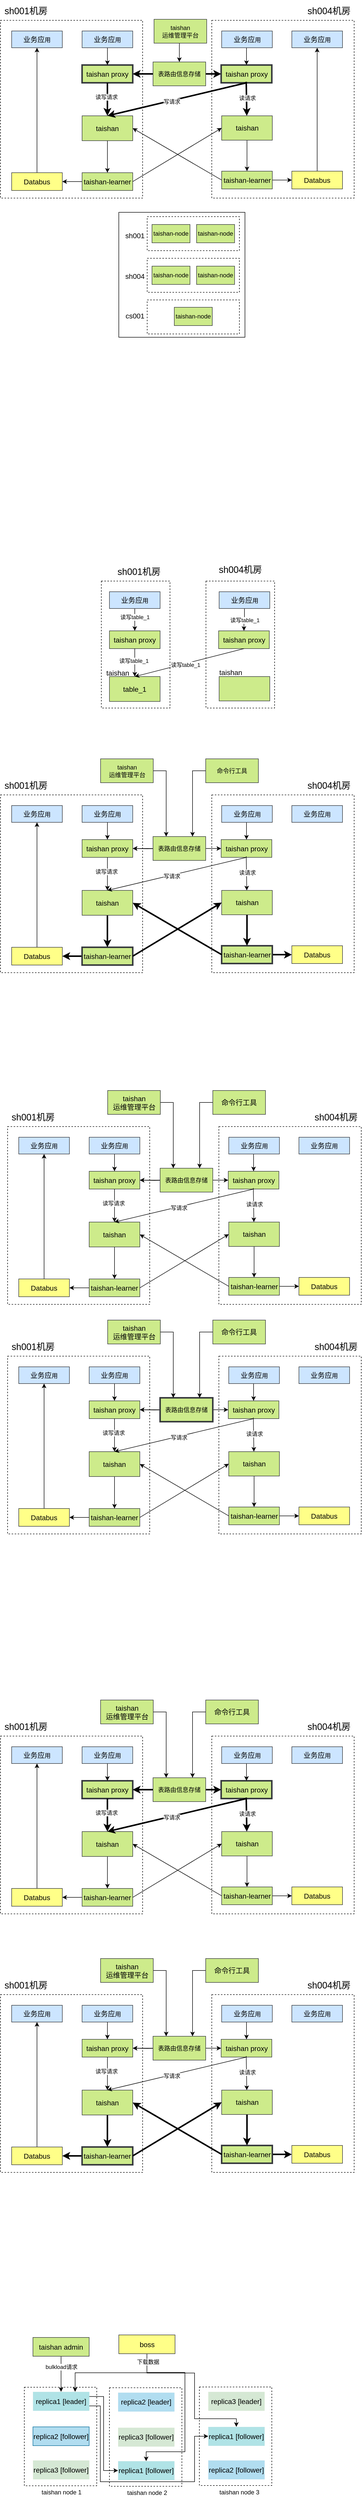 <mxfile version="24.0.7" type="github">
  <diagram name="第 1 页" id="SUmOYy7VtTRGcbhbjFOq">
    <mxGraphModel dx="1434" dy="761" grid="0" gridSize="10" guides="1" tooltips="1" connect="1" arrows="1" fold="1" page="1" pageScale="1" pageWidth="827" pageHeight="1169" math="0" shadow="0">
      <root>
        <mxCell id="0" />
        <mxCell id="1" parent="0" />
        <mxCell id="boK0VUZgdgZWPOv1TJlZ-541" value="" style="rounded=0;whiteSpace=wrap;html=1;dashed=1;" vertex="1" parent="1">
          <mxGeometry x="451.5" y="4938.5" width="143" height="194" as="geometry" />
        </mxCell>
        <mxCell id="boK0VUZgdgZWPOv1TJlZ-540" value="" style="rounded=0;whiteSpace=wrap;html=1;dashed=1;" vertex="1" parent="1">
          <mxGeometry x="274" y="4940" width="143" height="194" as="geometry" />
        </mxCell>
        <mxCell id="boK0VUZgdgZWPOv1TJlZ-539" value="" style="rounded=0;whiteSpace=wrap;html=1;dashed=1;" vertex="1" parent="1">
          <mxGeometry x="106" y="4939" width="143" height="194" as="geometry" />
        </mxCell>
        <mxCell id="boK0VUZgdgZWPOv1TJlZ-249" value="" style="rounded=0;whiteSpace=wrap;html=1;dashed=1;" vertex="1" parent="1">
          <mxGeometry x="464.5" y="1383" width="135.5" height="250" as="geometry" />
        </mxCell>
        <mxCell id="boK0VUZgdgZWPOv1TJlZ-127" value="" style="rounded=0;whiteSpace=wrap;html=1;" vertex="1" parent="1">
          <mxGeometry x="292.5" y="657" width="249" height="246" as="geometry" />
        </mxCell>
        <mxCell id="boK0VUZgdgZWPOv1TJlZ-16" value="" style="rounded=0;whiteSpace=wrap;html=1;dashed=1;" vertex="1" parent="1">
          <mxGeometry x="59" y="279" width="280.5" height="350" as="geometry" />
        </mxCell>
        <mxCell id="boK0VUZgdgZWPOv1TJlZ-1" value="&lt;font style=&quot;font-size: 14px;&quot;&gt;taishan proxy&lt;/font&gt;" style="rounded=0;whiteSpace=wrap;html=1;fillColor=#cdeb8b;strokeColor=#36393d;strokeWidth=3;" vertex="1" parent="1">
          <mxGeometry x="220" y="367" width="100" height="35" as="geometry" />
        </mxCell>
        <mxCell id="boK0VUZgdgZWPOv1TJlZ-74" style="edgeStyle=orthogonalEdgeStyle;rounded=0;orthogonalLoop=1;jettySize=auto;html=1;exitX=0.5;exitY=1;exitDx=0;exitDy=0;entryX=0.5;entryY=0;entryDx=0;entryDy=0;" edge="1" parent="1" source="boK0VUZgdgZWPOv1TJlZ-6" target="boK0VUZgdgZWPOv1TJlZ-1">
          <mxGeometry relative="1" as="geometry" />
        </mxCell>
        <mxCell id="boK0VUZgdgZWPOv1TJlZ-6" value="&lt;font style=&quot;font-size: 14px;&quot;&gt;业务应&lt;/font&gt;用" style="rounded=0;whiteSpace=wrap;html=1;fillColor=#cce5ff;strokeColor=#36393d;" vertex="1" parent="1">
          <mxGeometry x="220" y="300" width="100" height="33" as="geometry" />
        </mxCell>
        <mxCell id="boK0VUZgdgZWPOv1TJlZ-21" value="&lt;span style=&quot;font-weight: normal;&quot;&gt;&lt;font style=&quot;font-size: 18px;&quot;&gt;sh001机房&lt;/font&gt;&lt;/span&gt;" style="text;strokeColor=none;fillColor=none;html=1;fontSize=24;fontStyle=1;verticalAlign=middle;align=center;" vertex="1" parent="1">
          <mxGeometry x="59" y="239" width="100" height="40" as="geometry" />
        </mxCell>
        <mxCell id="boK0VUZgdgZWPOv1TJlZ-96" style="edgeStyle=orthogonalEdgeStyle;rounded=0;orthogonalLoop=1;jettySize=auto;html=1;exitX=0;exitY=0.5;exitDx=0;exitDy=0;entryX=1;entryY=0.5;entryDx=0;entryDy=0;" edge="1" parent="1" source="boK0VUZgdgZWPOv1TJlZ-66" target="boK0VUZgdgZWPOv1TJlZ-95">
          <mxGeometry relative="1" as="geometry" />
        </mxCell>
        <mxCell id="boK0VUZgdgZWPOv1TJlZ-66" value="&lt;font style=&quot;font-size: 14px;&quot;&gt;taishan-learner&lt;/font&gt;" style="rounded=0;whiteSpace=wrap;html=1;fillColor=#cdeb8b;strokeColor=#36393d;" vertex="1" parent="1">
          <mxGeometry x="220" y="579" width="100" height="35" as="geometry" />
        </mxCell>
        <mxCell id="boK0VUZgdgZWPOv1TJlZ-67" value="" style="rounded=0;whiteSpace=wrap;html=1;dashed=1;" vertex="1" parent="1">
          <mxGeometry x="476" y="279" width="281" height="350" as="geometry" />
        </mxCell>
        <mxCell id="boK0VUZgdgZWPOv1TJlZ-68" value="&lt;font style=&quot;font-size: 14px;&quot;&gt;taishan proxy&lt;/font&gt;" style="rounded=0;whiteSpace=wrap;html=1;fillColor=#cdeb8b;strokeColor=#36393d;strokeWidth=3;" vertex="1" parent="1">
          <mxGeometry x="494.5" y="367" width="100" height="35" as="geometry" />
        </mxCell>
        <mxCell id="boK0VUZgdgZWPOv1TJlZ-75" style="edgeStyle=orthogonalEdgeStyle;rounded=0;orthogonalLoop=1;jettySize=auto;html=1;exitX=0.5;exitY=1;exitDx=0;exitDy=0;entryX=0.5;entryY=0;entryDx=0;entryDy=0;" edge="1" parent="1" source="boK0VUZgdgZWPOv1TJlZ-69" target="boK0VUZgdgZWPOv1TJlZ-68">
          <mxGeometry relative="1" as="geometry" />
        </mxCell>
        <mxCell id="boK0VUZgdgZWPOv1TJlZ-69" value="&lt;font style=&quot;font-size: 14px;&quot;&gt;业务应&lt;/font&gt;用" style="rounded=0;whiteSpace=wrap;html=1;fillColor=#cce5ff;strokeColor=#36393d;" vertex="1" parent="1">
          <mxGeometry x="495.5" y="300" width="100" height="33" as="geometry" />
        </mxCell>
        <mxCell id="boK0VUZgdgZWPOv1TJlZ-70" value="&lt;span style=&quot;font-weight: normal;&quot;&gt;&lt;font style=&quot;font-size: 18px;&quot;&gt;sh004机房&lt;/font&gt;&lt;/span&gt;" style="text;strokeColor=none;fillColor=none;html=1;fontSize=24;fontStyle=1;verticalAlign=middle;align=center;" vertex="1" parent="1">
          <mxGeometry x="657" y="239" width="100" height="40" as="geometry" />
        </mxCell>
        <mxCell id="boK0VUZgdgZWPOv1TJlZ-98" style="edgeStyle=orthogonalEdgeStyle;rounded=0;orthogonalLoop=1;jettySize=auto;html=1;exitX=1;exitY=0.5;exitDx=0;exitDy=0;" edge="1" parent="1" source="boK0VUZgdgZWPOv1TJlZ-73" target="boK0VUZgdgZWPOv1TJlZ-97">
          <mxGeometry relative="1" as="geometry" />
        </mxCell>
        <mxCell id="boK0VUZgdgZWPOv1TJlZ-73" value="&lt;font style=&quot;font-size: 14px;&quot;&gt;taishan-learner&lt;/font&gt;" style="rounded=0;whiteSpace=wrap;html=1;fillColor=#cdeb8b;strokeColor=#36393d;" vertex="1" parent="1">
          <mxGeometry x="495.5" y="576" width="100" height="35" as="geometry" />
        </mxCell>
        <mxCell id="boK0VUZgdgZWPOv1TJlZ-84" style="edgeStyle=orthogonalEdgeStyle;rounded=0;orthogonalLoop=1;jettySize=auto;html=1;exitX=0.5;exitY=1;exitDx=0;exitDy=0;entryX=0.5;entryY=0;entryDx=0;entryDy=0;" edge="1" parent="1" source="boK0VUZgdgZWPOv1TJlZ-77" target="boK0VUZgdgZWPOv1TJlZ-73">
          <mxGeometry relative="1" as="geometry" />
        </mxCell>
        <mxCell id="boK0VUZgdgZWPOv1TJlZ-77" value="&lt;font style=&quot;font-size: 14px;&quot;&gt;taishan&lt;/font&gt;" style="rounded=0;whiteSpace=wrap;html=1;fillColor=#cdeb8b;strokeColor=#36393d;" vertex="1" parent="1">
          <mxGeometry x="495.5" y="467" width="100" height="48" as="geometry" />
        </mxCell>
        <mxCell id="boK0VUZgdgZWPOv1TJlZ-83" style="edgeStyle=orthogonalEdgeStyle;rounded=0;orthogonalLoop=1;jettySize=auto;html=1;exitX=0.5;exitY=1;exitDx=0;exitDy=0;entryX=0.5;entryY=0;entryDx=0;entryDy=0;" edge="1" parent="1" source="boK0VUZgdgZWPOv1TJlZ-78" target="boK0VUZgdgZWPOv1TJlZ-66">
          <mxGeometry relative="1" as="geometry" />
        </mxCell>
        <mxCell id="boK0VUZgdgZWPOv1TJlZ-78" value="&lt;font style=&quot;font-size: 14px;&quot;&gt;taishan&lt;/font&gt;" style="rounded=0;whiteSpace=wrap;html=1;fillColor=#cdeb8b;strokeColor=#36393d;" vertex="1" parent="1">
          <mxGeometry x="220" y="467" width="100" height="49" as="geometry" />
        </mxCell>
        <mxCell id="boK0VUZgdgZWPOv1TJlZ-80" value="" style="endArrow=classic;html=1;rounded=0;exitX=0.5;exitY=1;exitDx=0;exitDy=0;entryX=0.5;entryY=0;entryDx=0;entryDy=0;strokeWidth=3;" edge="1" parent="1" source="boK0VUZgdgZWPOv1TJlZ-1" target="boK0VUZgdgZWPOv1TJlZ-78">
          <mxGeometry width="50" height="50" relative="1" as="geometry">
            <mxPoint x="501" y="572" as="sourcePoint" />
            <mxPoint x="551" y="522" as="targetPoint" />
          </mxGeometry>
        </mxCell>
        <mxCell id="boK0VUZgdgZWPOv1TJlZ-103" value="读写请求" style="edgeLabel;html=1;align=center;verticalAlign=middle;resizable=0;points=[];" vertex="1" connectable="0" parent="boK0VUZgdgZWPOv1TJlZ-80">
          <mxGeometry x="-0.139" y="-2" relative="1" as="geometry">
            <mxPoint as="offset" />
          </mxGeometry>
        </mxCell>
        <mxCell id="boK0VUZgdgZWPOv1TJlZ-81" value="" style="endArrow=classic;html=1;rounded=0;exitX=0.5;exitY=1;exitDx=0;exitDy=0;entryX=0.5;entryY=0;entryDx=0;entryDy=0;strokeWidth=3;" edge="1" parent="1" source="boK0VUZgdgZWPOv1TJlZ-68" target="boK0VUZgdgZWPOv1TJlZ-78">
          <mxGeometry width="50" height="50" relative="1" as="geometry">
            <mxPoint x="366" y="627" as="sourcePoint" />
            <mxPoint x="416" y="577" as="targetPoint" />
          </mxGeometry>
        </mxCell>
        <mxCell id="boK0VUZgdgZWPOv1TJlZ-104" value="写请求" style="edgeLabel;html=1;align=center;verticalAlign=middle;resizable=0;points=[];" vertex="1" connectable="0" parent="boK0VUZgdgZWPOv1TJlZ-81">
          <mxGeometry x="0.078" y="2" relative="1" as="geometry">
            <mxPoint as="offset" />
          </mxGeometry>
        </mxCell>
        <mxCell id="boK0VUZgdgZWPOv1TJlZ-82" value="" style="endArrow=classic;html=1;rounded=0;strokeWidth=3;" edge="1" parent="1" target="boK0VUZgdgZWPOv1TJlZ-77">
          <mxGeometry width="50" height="50" relative="1" as="geometry">
            <mxPoint x="544" y="400" as="sourcePoint" />
            <mxPoint x="451" y="522" as="targetPoint" />
          </mxGeometry>
        </mxCell>
        <mxCell id="boK0VUZgdgZWPOv1TJlZ-105" value="读请求" style="edgeLabel;html=1;align=center;verticalAlign=middle;resizable=0;points=[];" vertex="1" connectable="0" parent="boK0VUZgdgZWPOv1TJlZ-82">
          <mxGeometry x="-0.044" y="1" relative="1" as="geometry">
            <mxPoint as="offset" />
          </mxGeometry>
        </mxCell>
        <mxCell id="boK0VUZgdgZWPOv1TJlZ-86" style="edgeStyle=orthogonalEdgeStyle;rounded=0;orthogonalLoop=1;jettySize=auto;html=1;exitX=1;exitY=0.5;exitDx=0;exitDy=0;entryX=0;entryY=0.5;entryDx=0;entryDy=0;strokeWidth=3;" edge="1" parent="1" source="boK0VUZgdgZWPOv1TJlZ-85" target="boK0VUZgdgZWPOv1TJlZ-68">
          <mxGeometry relative="1" as="geometry" />
        </mxCell>
        <mxCell id="boK0VUZgdgZWPOv1TJlZ-87" style="edgeStyle=orthogonalEdgeStyle;rounded=0;orthogonalLoop=1;jettySize=auto;html=1;exitX=0;exitY=0.5;exitDx=0;exitDy=0;entryX=1;entryY=0.5;entryDx=0;entryDy=0;" edge="1" parent="1" target="boK0VUZgdgZWPOv1TJlZ-1">
          <mxGeometry relative="1" as="geometry">
            <mxPoint x="377" y="384.5" as="sourcePoint" />
          </mxGeometry>
        </mxCell>
        <mxCell id="boK0VUZgdgZWPOv1TJlZ-108" value="" style="edgeStyle=orthogonalEdgeStyle;rounded=0;orthogonalLoop=1;jettySize=auto;html=1;strokeWidth=3;" edge="1" parent="1" source="boK0VUZgdgZWPOv1TJlZ-85" target="boK0VUZgdgZWPOv1TJlZ-1">
          <mxGeometry relative="1" as="geometry" />
        </mxCell>
        <mxCell id="boK0VUZgdgZWPOv1TJlZ-85" value="表路由信息存储" style="rounded=0;whiteSpace=wrap;html=1;fillColor=#cdeb8b;strokeColor=#36393d;strokeWidth=1;" vertex="1" parent="1">
          <mxGeometry x="360" y="361" width="104" height="47" as="geometry" />
        </mxCell>
        <mxCell id="boK0VUZgdgZWPOv1TJlZ-88" style="edgeStyle=orthogonalEdgeStyle;rounded=0;orthogonalLoop=1;jettySize=auto;html=1;exitX=0.5;exitY=1;exitDx=0;exitDy=0;" edge="1" parent="1" source="boK0VUZgdgZWPOv1TJlZ-67" target="boK0VUZgdgZWPOv1TJlZ-67">
          <mxGeometry relative="1" as="geometry" />
        </mxCell>
        <mxCell id="boK0VUZgdgZWPOv1TJlZ-90" value="" style="endArrow=classic;html=1;rounded=0;exitX=1;exitY=0.5;exitDx=0;exitDy=0;entryX=0;entryY=0.5;entryDx=0;entryDy=0;" edge="1" parent="1" source="boK0VUZgdgZWPOv1TJlZ-66" target="boK0VUZgdgZWPOv1TJlZ-77">
          <mxGeometry width="50" height="50" relative="1" as="geometry">
            <mxPoint x="444" y="545" as="sourcePoint" />
            <mxPoint x="494" y="495" as="targetPoint" />
          </mxGeometry>
        </mxCell>
        <mxCell id="boK0VUZgdgZWPOv1TJlZ-91" value="" style="endArrow=classic;html=1;rounded=0;exitX=0;exitY=0.5;exitDx=0;exitDy=0;entryX=1;entryY=0.5;entryDx=0;entryDy=0;" edge="1" parent="1" source="boK0VUZgdgZWPOv1TJlZ-73" target="boK0VUZgdgZWPOv1TJlZ-78">
          <mxGeometry width="50" height="50" relative="1" as="geometry">
            <mxPoint x="444" y="545" as="sourcePoint" />
            <mxPoint x="494" y="495" as="targetPoint" />
          </mxGeometry>
        </mxCell>
        <mxCell id="boK0VUZgdgZWPOv1TJlZ-101" style="edgeStyle=orthogonalEdgeStyle;rounded=0;orthogonalLoop=1;jettySize=auto;html=1;exitX=0.5;exitY=0;exitDx=0;exitDy=0;" edge="1" parent="1" source="boK0VUZgdgZWPOv1TJlZ-95" target="boK0VUZgdgZWPOv1TJlZ-99">
          <mxGeometry relative="1" as="geometry" />
        </mxCell>
        <mxCell id="boK0VUZgdgZWPOv1TJlZ-95" value="&lt;span style=&quot;font-size: 14px;&quot;&gt;Databus&lt;/span&gt;" style="rounded=0;whiteSpace=wrap;html=1;fillColor=#ffff88;strokeColor=#36393d;" vertex="1" parent="1">
          <mxGeometry x="81" y="579" width="100" height="35" as="geometry" />
        </mxCell>
        <mxCell id="boK0VUZgdgZWPOv1TJlZ-102" style="edgeStyle=orthogonalEdgeStyle;rounded=0;orthogonalLoop=1;jettySize=auto;html=1;exitX=0.5;exitY=0;exitDx=0;exitDy=0;entryX=0.5;entryY=1;entryDx=0;entryDy=0;" edge="1" parent="1" source="boK0VUZgdgZWPOv1TJlZ-97" target="boK0VUZgdgZWPOv1TJlZ-100">
          <mxGeometry relative="1" as="geometry" />
        </mxCell>
        <mxCell id="boK0VUZgdgZWPOv1TJlZ-97" value="&lt;span style=&quot;font-size: 14px;&quot;&gt;Databus&lt;/span&gt;" style="rounded=0;whiteSpace=wrap;html=1;fillColor=#ffff88;strokeColor=#36393d;" vertex="1" parent="1">
          <mxGeometry x="634" y="576" width="100" height="35" as="geometry" />
        </mxCell>
        <mxCell id="boK0VUZgdgZWPOv1TJlZ-99" value="&lt;font style=&quot;font-size: 14px;&quot;&gt;业务应&lt;/font&gt;用" style="rounded=0;whiteSpace=wrap;html=1;fillColor=#cce5ff;strokeColor=#36393d;" vertex="1" parent="1">
          <mxGeometry x="81" y="300" width="100" height="33" as="geometry" />
        </mxCell>
        <mxCell id="boK0VUZgdgZWPOv1TJlZ-100" value="&lt;font style=&quot;font-size: 14px;&quot;&gt;业务应&lt;/font&gt;用" style="rounded=0;whiteSpace=wrap;html=1;fillColor=#cce5ff;strokeColor=#36393d;" vertex="1" parent="1">
          <mxGeometry x="634" y="300" width="100" height="33" as="geometry" />
        </mxCell>
        <mxCell id="boK0VUZgdgZWPOv1TJlZ-107" style="edgeStyle=orthogonalEdgeStyle;rounded=0;orthogonalLoop=1;jettySize=auto;html=1;exitX=0.5;exitY=1;exitDx=0;exitDy=0;entryX=0.5;entryY=0;entryDx=0;entryDy=0;" edge="1" parent="1" source="boK0VUZgdgZWPOv1TJlZ-106" target="boK0VUZgdgZWPOv1TJlZ-85">
          <mxGeometry relative="1" as="geometry" />
        </mxCell>
        <mxCell id="boK0VUZgdgZWPOv1TJlZ-106" value="taishan&lt;div&gt;运维管理平台&lt;/div&gt;" style="rounded=0;whiteSpace=wrap;html=1;fillColor=#cdeb8b;strokeColor=#36393d;" vertex="1" parent="1">
          <mxGeometry x="362" y="277" width="104" height="47" as="geometry" />
        </mxCell>
        <mxCell id="boK0VUZgdgZWPOv1TJlZ-109" value="" style="rounded=0;whiteSpace=wrap;html=1;dashed=1;" vertex="1" parent="1">
          <mxGeometry x="348.5" y="665.5" width="182" height="67" as="geometry" />
        </mxCell>
        <mxCell id="boK0VUZgdgZWPOv1TJlZ-112" value="taishan-node" style="rounded=0;whiteSpace=wrap;html=1;fillColor=#cdeb8b;strokeColor=#36393d;" vertex="1" parent="1">
          <mxGeometry x="358" y="681" width="75" height="36" as="geometry" />
        </mxCell>
        <mxCell id="boK0VUZgdgZWPOv1TJlZ-113" style="edgeStyle=orthogonalEdgeStyle;rounded=0;orthogonalLoop=1;jettySize=auto;html=1;exitX=0.5;exitY=1;exitDx=0;exitDy=0;" edge="1" parent="1" source="boK0VUZgdgZWPOv1TJlZ-112" target="boK0VUZgdgZWPOv1TJlZ-112">
          <mxGeometry relative="1" as="geometry" />
        </mxCell>
        <mxCell id="boK0VUZgdgZWPOv1TJlZ-114" value="taishan-node" style="rounded=0;whiteSpace=wrap;html=1;fillColor=#cdeb8b;strokeColor=#36393d;" vertex="1" parent="1">
          <mxGeometry x="446" y="681" width="75" height="36" as="geometry" />
        </mxCell>
        <mxCell id="boK0VUZgdgZWPOv1TJlZ-115" value="" style="rounded=0;whiteSpace=wrap;html=1;dashed=1;" vertex="1" parent="1">
          <mxGeometry x="348.5" y="747.5" width="182" height="67" as="geometry" />
        </mxCell>
        <mxCell id="boK0VUZgdgZWPOv1TJlZ-116" value="taishan-node" style="rounded=0;whiteSpace=wrap;html=1;fillColor=#cdeb8b;strokeColor=#36393d;" vertex="1" parent="1">
          <mxGeometry x="358" y="763" width="75" height="36" as="geometry" />
        </mxCell>
        <mxCell id="boK0VUZgdgZWPOv1TJlZ-117" style="edgeStyle=orthogonalEdgeStyle;rounded=0;orthogonalLoop=1;jettySize=auto;html=1;exitX=0.5;exitY=1;exitDx=0;exitDy=0;" edge="1" parent="1" source="boK0VUZgdgZWPOv1TJlZ-116" target="boK0VUZgdgZWPOv1TJlZ-116">
          <mxGeometry relative="1" as="geometry" />
        </mxCell>
        <mxCell id="boK0VUZgdgZWPOv1TJlZ-118" value="taishan-node" style="rounded=0;whiteSpace=wrap;html=1;fillColor=#cdeb8b;strokeColor=#36393d;" vertex="1" parent="1">
          <mxGeometry x="446" y="763" width="75" height="36" as="geometry" />
        </mxCell>
        <mxCell id="boK0VUZgdgZWPOv1TJlZ-119" value="" style="rounded=0;whiteSpace=wrap;html=1;dashed=1;" vertex="1" parent="1">
          <mxGeometry x="348.5" y="829.5" width="182" height="67" as="geometry" />
        </mxCell>
        <mxCell id="boK0VUZgdgZWPOv1TJlZ-120" value="taishan-node" style="rounded=0;whiteSpace=wrap;html=1;fillColor=#cdeb8b;strokeColor=#36393d;" vertex="1" parent="1">
          <mxGeometry x="402" y="844" width="75" height="36" as="geometry" />
        </mxCell>
        <mxCell id="boK0VUZgdgZWPOv1TJlZ-121" style="edgeStyle=orthogonalEdgeStyle;rounded=0;orthogonalLoop=1;jettySize=auto;html=1;exitX=0.5;exitY=1;exitDx=0;exitDy=0;" edge="1" parent="1" source="boK0VUZgdgZWPOv1TJlZ-120" target="boK0VUZgdgZWPOv1TJlZ-120">
          <mxGeometry relative="1" as="geometry" />
        </mxCell>
        <mxCell id="boK0VUZgdgZWPOv1TJlZ-123" value="&lt;span style=&quot;font-weight: normal;&quot;&gt;&lt;font style=&quot;font-size: 14px;&quot;&gt;sh001&lt;/font&gt;&lt;/span&gt;" style="text;strokeColor=none;fillColor=none;html=1;fontSize=24;fontStyle=1;verticalAlign=middle;align=center;" vertex="1" parent="1">
          <mxGeometry x="286.5" y="683" width="74" height="34" as="geometry" />
        </mxCell>
        <mxCell id="boK0VUZgdgZWPOv1TJlZ-124" value="&lt;span style=&quot;font-weight: normal;&quot;&gt;&lt;font style=&quot;font-size: 14px;&quot;&gt;sh004&lt;/font&gt;&lt;/span&gt;" style="text;strokeColor=none;fillColor=none;html=1;fontSize=24;fontStyle=1;verticalAlign=middle;align=center;" vertex="1" parent="1">
          <mxGeometry x="286.5" y="763" width="74" height="34" as="geometry" />
        </mxCell>
        <mxCell id="boK0VUZgdgZWPOv1TJlZ-125" value="&lt;span style=&quot;font-weight: normal;&quot;&gt;&lt;font style=&quot;font-size: 14px;&quot;&gt;cs001&lt;/font&gt;&lt;/span&gt;" style="text;strokeColor=none;fillColor=none;html=1;fontSize=24;fontStyle=1;verticalAlign=middle;align=center;" vertex="1" parent="1">
          <mxGeometry x="286.5" y="840.5" width="74" height="34" as="geometry" />
        </mxCell>
        <mxCell id="boK0VUZgdgZWPOv1TJlZ-207" value="" style="rounded=0;whiteSpace=wrap;html=1;dashed=1;" vertex="1" parent="1">
          <mxGeometry x="258" y="1383" width="135.5" height="250" as="geometry" />
        </mxCell>
        <mxCell id="boK0VUZgdgZWPOv1TJlZ-208" value="&lt;font style=&quot;font-size: 14px;&quot;&gt;taishan proxy&lt;/font&gt;" style="rounded=0;whiteSpace=wrap;html=1;fillColor=#cdeb8b;strokeColor=#36393d;strokeWidth=1;" vertex="1" parent="1">
          <mxGeometry x="274" y="1481" width="100" height="35" as="geometry" />
        </mxCell>
        <mxCell id="boK0VUZgdgZWPOv1TJlZ-209" style="edgeStyle=orthogonalEdgeStyle;rounded=0;orthogonalLoop=1;jettySize=auto;html=1;exitX=0.5;exitY=1;exitDx=0;exitDy=0;entryX=0.5;entryY=0;entryDx=0;entryDy=0;" edge="1" parent="1" source="boK0VUZgdgZWPOv1TJlZ-210" target="boK0VUZgdgZWPOv1TJlZ-208">
          <mxGeometry relative="1" as="geometry" />
        </mxCell>
        <mxCell id="boK0VUZgdgZWPOv1TJlZ-253" value="读写table_1" style="edgeLabel;html=1;align=center;verticalAlign=middle;resizable=0;points=[];" vertex="1" connectable="0" parent="boK0VUZgdgZWPOv1TJlZ-209">
          <mxGeometry x="-0.235" relative="1" as="geometry">
            <mxPoint as="offset" />
          </mxGeometry>
        </mxCell>
        <mxCell id="boK0VUZgdgZWPOv1TJlZ-210" value="&lt;font style=&quot;font-size: 14px;&quot;&gt;业务应&lt;/font&gt;用" style="rounded=0;whiteSpace=wrap;html=1;fillColor=#cce5ff;strokeColor=#36393d;" vertex="1" parent="1">
          <mxGeometry x="274" y="1404" width="100" height="33" as="geometry" />
        </mxCell>
        <mxCell id="boK0VUZgdgZWPOv1TJlZ-211" value="&lt;span style=&quot;font-weight: normal;&quot;&gt;&lt;font style=&quot;font-size: 18px;&quot;&gt;sh001机房&lt;/font&gt;&lt;/span&gt;" style="text;strokeColor=none;fillColor=none;html=1;fontSize=24;fontStyle=1;verticalAlign=middle;align=center;" vertex="1" parent="1">
          <mxGeometry x="282" y="1343" width="100" height="40" as="geometry" />
        </mxCell>
        <mxCell id="boK0VUZgdgZWPOv1TJlZ-215" value="&lt;font style=&quot;font-size: 14px;&quot;&gt;taishan proxy&lt;/font&gt;" style="rounded=0;whiteSpace=wrap;html=1;fillColor=#cdeb8b;strokeColor=#36393d;strokeWidth=1;" vertex="1" parent="1">
          <mxGeometry x="489.5" y="1481" width="100" height="35" as="geometry" />
        </mxCell>
        <mxCell id="boK0VUZgdgZWPOv1TJlZ-216" style="edgeStyle=orthogonalEdgeStyle;rounded=0;orthogonalLoop=1;jettySize=auto;html=1;exitX=0.5;exitY=1;exitDx=0;exitDy=0;entryX=0.5;entryY=0;entryDx=0;entryDy=0;" edge="1" parent="1" source="boK0VUZgdgZWPOv1TJlZ-217" target="boK0VUZgdgZWPOv1TJlZ-215">
          <mxGeometry relative="1" as="geometry" />
        </mxCell>
        <mxCell id="boK0VUZgdgZWPOv1TJlZ-254" value="读写table_1" style="edgeLabel;html=1;align=center;verticalAlign=middle;resizable=0;points=[];" vertex="1" connectable="0" parent="boK0VUZgdgZWPOv1TJlZ-216">
          <mxGeometry x="-0.029" y="1" relative="1" as="geometry">
            <mxPoint as="offset" />
          </mxGeometry>
        </mxCell>
        <mxCell id="boK0VUZgdgZWPOv1TJlZ-217" value="&lt;font style=&quot;font-size: 14px;&quot;&gt;业务应&lt;/font&gt;用" style="rounded=0;whiteSpace=wrap;html=1;fillColor=#cce5ff;strokeColor=#36393d;" vertex="1" parent="1">
          <mxGeometry x="490.5" y="1404" width="100" height="33" as="geometry" />
        </mxCell>
        <mxCell id="boK0VUZgdgZWPOv1TJlZ-222" value="" style="rounded=0;whiteSpace=wrap;html=1;fillColor=#cdeb8b;strokeColor=#36393d;" vertex="1" parent="1">
          <mxGeometry x="490.5" y="1571" width="100" height="48" as="geometry" />
        </mxCell>
        <mxCell id="boK0VUZgdgZWPOv1TJlZ-224" value="&lt;span style=&quot;font-size: 14px;&quot;&gt;table_1&lt;/span&gt;" style="rounded=0;whiteSpace=wrap;html=1;fillColor=#cdeb8b;strokeColor=#36393d;" vertex="1" parent="1">
          <mxGeometry x="274" y="1571" width="100" height="49" as="geometry" />
        </mxCell>
        <mxCell id="boK0VUZgdgZWPOv1TJlZ-225" value="" style="endArrow=classic;html=1;rounded=0;exitX=0.5;exitY=1;exitDx=0;exitDy=0;entryX=0.5;entryY=0;entryDx=0;entryDy=0;strokeWidth=1;" edge="1" parent="1" source="boK0VUZgdgZWPOv1TJlZ-208" target="boK0VUZgdgZWPOv1TJlZ-224">
          <mxGeometry width="50" height="50" relative="1" as="geometry">
            <mxPoint x="555" y="1676" as="sourcePoint" />
            <mxPoint x="605" y="1626" as="targetPoint" />
          </mxGeometry>
        </mxCell>
        <mxCell id="boK0VUZgdgZWPOv1TJlZ-226" value="读写table_1" style="edgeLabel;html=1;align=center;verticalAlign=middle;resizable=0;points=[];" vertex="1" connectable="0" parent="boK0VUZgdgZWPOv1TJlZ-225">
          <mxGeometry x="-0.139" y="-2" relative="1" as="geometry">
            <mxPoint as="offset" />
          </mxGeometry>
        </mxCell>
        <mxCell id="boK0VUZgdgZWPOv1TJlZ-227" value="" style="endArrow=classic;html=1;rounded=0;exitX=0.5;exitY=1;exitDx=0;exitDy=0;entryX=0.5;entryY=0;entryDx=0;entryDy=0;strokeWidth=1;" edge="1" parent="1" source="boK0VUZgdgZWPOv1TJlZ-215" target="boK0VUZgdgZWPOv1TJlZ-224">
          <mxGeometry width="50" height="50" relative="1" as="geometry">
            <mxPoint x="420" y="1731" as="sourcePoint" />
            <mxPoint x="470" y="1681" as="targetPoint" />
          </mxGeometry>
        </mxCell>
        <mxCell id="boK0VUZgdgZWPOv1TJlZ-228" value="读写table_1" style="edgeLabel;html=1;align=center;verticalAlign=middle;resizable=0;points=[];" vertex="1" connectable="0" parent="boK0VUZgdgZWPOv1TJlZ-227">
          <mxGeometry x="0.078" y="2" relative="1" as="geometry">
            <mxPoint as="offset" />
          </mxGeometry>
        </mxCell>
        <mxCell id="boK0VUZgdgZWPOv1TJlZ-235" style="edgeStyle=orthogonalEdgeStyle;rounded=0;orthogonalLoop=1;jettySize=auto;html=1;exitX=0.5;exitY=1;exitDx=0;exitDy=0;" edge="1" parent="1">
          <mxGeometry relative="1" as="geometry">
            <mxPoint x="641.5" y="1371" as="sourcePoint" />
            <mxPoint x="641.5" y="1371" as="targetPoint" />
          </mxGeometry>
        </mxCell>
        <mxCell id="boK0VUZgdgZWPOv1TJlZ-252" value="&lt;span style=&quot;font-weight: normal;&quot;&gt;&lt;font style=&quot;font-size: 18px;&quot;&gt;sh004机房&lt;/font&gt;&lt;/span&gt;" style="text;strokeColor=none;fillColor=none;html=1;fontSize=24;fontStyle=1;verticalAlign=middle;align=center;" vertex="1" parent="1">
          <mxGeometry x="482.25" y="1339" width="100" height="40" as="geometry" />
        </mxCell>
        <mxCell id="boK0VUZgdgZWPOv1TJlZ-255" value="&lt;font style=&quot;font-size: 14px; font-weight: normal;&quot;&gt;taishan&lt;/font&gt;" style="text;strokeColor=none;fillColor=none;html=1;fontSize=24;fontStyle=1;verticalAlign=middle;align=center;" vertex="1" parent="1">
          <mxGeometry x="267" y="1553" width="46" height="16" as="geometry" />
        </mxCell>
        <mxCell id="boK0VUZgdgZWPOv1TJlZ-257" value="&lt;font style=&quot;font-size: 14px; font-weight: normal;&quot;&gt;taishan&lt;/font&gt;" style="text;strokeColor=none;fillColor=none;html=1;fontSize=24;fontStyle=1;verticalAlign=middle;align=center;" vertex="1" parent="1">
          <mxGeometry x="489.5" y="1552" width="46" height="16" as="geometry" />
        </mxCell>
        <mxCell id="boK0VUZgdgZWPOv1TJlZ-259" value="" style="rounded=0;whiteSpace=wrap;html=1;dashed=1;" vertex="1" parent="1">
          <mxGeometry x="59" y="1804" width="280.5" height="350" as="geometry" />
        </mxCell>
        <mxCell id="boK0VUZgdgZWPOv1TJlZ-260" value="&lt;font style=&quot;font-size: 14px;&quot;&gt;taishan proxy&lt;/font&gt;" style="rounded=0;whiteSpace=wrap;html=1;fillColor=#cdeb8b;strokeColor=#36393d;strokeWidth=1;" vertex="1" parent="1">
          <mxGeometry x="220" y="1892" width="100" height="35" as="geometry" />
        </mxCell>
        <mxCell id="boK0VUZgdgZWPOv1TJlZ-261" style="edgeStyle=orthogonalEdgeStyle;rounded=0;orthogonalLoop=1;jettySize=auto;html=1;exitX=0.5;exitY=1;exitDx=0;exitDy=0;entryX=0.5;entryY=0;entryDx=0;entryDy=0;" edge="1" parent="1" source="boK0VUZgdgZWPOv1TJlZ-262" target="boK0VUZgdgZWPOv1TJlZ-260">
          <mxGeometry relative="1" as="geometry" />
        </mxCell>
        <mxCell id="boK0VUZgdgZWPOv1TJlZ-262" value="&lt;font style=&quot;font-size: 14px;&quot;&gt;业务应&lt;/font&gt;用" style="rounded=0;whiteSpace=wrap;html=1;fillColor=#cce5ff;strokeColor=#36393d;" vertex="1" parent="1">
          <mxGeometry x="220" y="1825" width="100" height="33" as="geometry" />
        </mxCell>
        <mxCell id="boK0VUZgdgZWPOv1TJlZ-263" value="&lt;span style=&quot;font-weight: normal;&quot;&gt;&lt;font style=&quot;font-size: 18px;&quot;&gt;sh001机房&lt;/font&gt;&lt;/span&gt;" style="text;strokeColor=none;fillColor=none;html=1;fontSize=24;fontStyle=1;verticalAlign=middle;align=center;" vertex="1" parent="1">
          <mxGeometry x="59" y="1764" width="100" height="40" as="geometry" />
        </mxCell>
        <mxCell id="boK0VUZgdgZWPOv1TJlZ-264" style="edgeStyle=orthogonalEdgeStyle;rounded=0;orthogonalLoop=1;jettySize=auto;html=1;exitX=0;exitY=0.5;exitDx=0;exitDy=0;entryX=1;entryY=0.5;entryDx=0;entryDy=0;strokeWidth=3;" edge="1" parent="1" source="boK0VUZgdgZWPOv1TJlZ-265" target="boK0VUZgdgZWPOv1TJlZ-291">
          <mxGeometry relative="1" as="geometry" />
        </mxCell>
        <mxCell id="boK0VUZgdgZWPOv1TJlZ-265" value="&lt;font style=&quot;font-size: 14px;&quot;&gt;taishan-learner&lt;/font&gt;" style="rounded=0;whiteSpace=wrap;html=1;fillColor=#cdeb8b;strokeColor=#36393d;strokeWidth=3;" vertex="1" parent="1">
          <mxGeometry x="220" y="2104" width="100" height="35" as="geometry" />
        </mxCell>
        <mxCell id="boK0VUZgdgZWPOv1TJlZ-266" value="" style="rounded=0;whiteSpace=wrap;html=1;dashed=1;" vertex="1" parent="1">
          <mxGeometry x="476" y="1804" width="281" height="350" as="geometry" />
        </mxCell>
        <mxCell id="boK0VUZgdgZWPOv1TJlZ-267" value="&lt;font style=&quot;font-size: 14px;&quot;&gt;taishan proxy&lt;/font&gt;" style="rounded=0;whiteSpace=wrap;html=1;fillColor=#cdeb8b;strokeColor=#36393d;strokeWidth=1;" vertex="1" parent="1">
          <mxGeometry x="494.5" y="1892" width="100" height="35" as="geometry" />
        </mxCell>
        <mxCell id="boK0VUZgdgZWPOv1TJlZ-268" style="edgeStyle=orthogonalEdgeStyle;rounded=0;orthogonalLoop=1;jettySize=auto;html=1;exitX=0.5;exitY=1;exitDx=0;exitDy=0;entryX=0.5;entryY=0;entryDx=0;entryDy=0;" edge="1" parent="1" source="boK0VUZgdgZWPOv1TJlZ-269" target="boK0VUZgdgZWPOv1TJlZ-267">
          <mxGeometry relative="1" as="geometry" />
        </mxCell>
        <mxCell id="boK0VUZgdgZWPOv1TJlZ-269" value="&lt;font style=&quot;font-size: 14px;&quot;&gt;业务应&lt;/font&gt;用" style="rounded=0;whiteSpace=wrap;html=1;fillColor=#cce5ff;strokeColor=#36393d;" vertex="1" parent="1">
          <mxGeometry x="495.5" y="1825" width="100" height="33" as="geometry" />
        </mxCell>
        <mxCell id="boK0VUZgdgZWPOv1TJlZ-270" value="&lt;span style=&quot;font-weight: normal;&quot;&gt;&lt;font style=&quot;font-size: 18px;&quot;&gt;sh004机房&lt;/font&gt;&lt;/span&gt;" style="text;strokeColor=none;fillColor=none;html=1;fontSize=24;fontStyle=1;verticalAlign=middle;align=center;" vertex="1" parent="1">
          <mxGeometry x="657" y="1764" width="100" height="40" as="geometry" />
        </mxCell>
        <mxCell id="boK0VUZgdgZWPOv1TJlZ-271" style="edgeStyle=orthogonalEdgeStyle;rounded=0;orthogonalLoop=1;jettySize=auto;html=1;exitX=1;exitY=0.5;exitDx=0;exitDy=0;strokeWidth=3;" edge="1" parent="1" source="boK0VUZgdgZWPOv1TJlZ-272" target="boK0VUZgdgZWPOv1TJlZ-293">
          <mxGeometry relative="1" as="geometry" />
        </mxCell>
        <mxCell id="boK0VUZgdgZWPOv1TJlZ-272" value="&lt;font style=&quot;font-size: 14px;&quot;&gt;taishan-learner&lt;/font&gt;" style="rounded=0;whiteSpace=wrap;html=1;fillColor=#cdeb8b;strokeColor=#36393d;strokeWidth=3;" vertex="1" parent="1">
          <mxGeometry x="495.5" y="2101" width="100" height="35" as="geometry" />
        </mxCell>
        <mxCell id="boK0VUZgdgZWPOv1TJlZ-273" style="edgeStyle=orthogonalEdgeStyle;rounded=0;orthogonalLoop=1;jettySize=auto;html=1;exitX=0.5;exitY=1;exitDx=0;exitDy=0;entryX=0.5;entryY=0;entryDx=0;entryDy=0;strokeWidth=3;" edge="1" parent="1" source="boK0VUZgdgZWPOv1TJlZ-274" target="boK0VUZgdgZWPOv1TJlZ-272">
          <mxGeometry relative="1" as="geometry" />
        </mxCell>
        <mxCell id="boK0VUZgdgZWPOv1TJlZ-274" value="&lt;font style=&quot;font-size: 14px;&quot;&gt;taishan&lt;/font&gt;" style="rounded=0;whiteSpace=wrap;html=1;fillColor=#cdeb8b;strokeColor=#36393d;" vertex="1" parent="1">
          <mxGeometry x="495.5" y="1992" width="100" height="48" as="geometry" />
        </mxCell>
        <mxCell id="boK0VUZgdgZWPOv1TJlZ-275" style="edgeStyle=orthogonalEdgeStyle;rounded=0;orthogonalLoop=1;jettySize=auto;html=1;exitX=0.5;exitY=1;exitDx=0;exitDy=0;entryX=0.5;entryY=0;entryDx=0;entryDy=0;strokeWidth=3;" edge="1" parent="1" source="boK0VUZgdgZWPOv1TJlZ-276" target="boK0VUZgdgZWPOv1TJlZ-265">
          <mxGeometry relative="1" as="geometry" />
        </mxCell>
        <mxCell id="boK0VUZgdgZWPOv1TJlZ-276" value="&lt;font style=&quot;font-size: 14px;&quot;&gt;taishan&lt;/font&gt;" style="rounded=0;whiteSpace=wrap;html=1;fillColor=#cdeb8b;strokeColor=#36393d;" vertex="1" parent="1">
          <mxGeometry x="220" y="1992" width="100" height="49" as="geometry" />
        </mxCell>
        <mxCell id="boK0VUZgdgZWPOv1TJlZ-277" value="" style="endArrow=classic;html=1;rounded=0;exitX=0.5;exitY=1;exitDx=0;exitDy=0;entryX=0.5;entryY=0;entryDx=0;entryDy=0;strokeWidth=1;" edge="1" parent="1" source="boK0VUZgdgZWPOv1TJlZ-260" target="boK0VUZgdgZWPOv1TJlZ-276">
          <mxGeometry width="50" height="50" relative="1" as="geometry">
            <mxPoint x="501" y="2097" as="sourcePoint" />
            <mxPoint x="551" y="2047" as="targetPoint" />
          </mxGeometry>
        </mxCell>
        <mxCell id="boK0VUZgdgZWPOv1TJlZ-278" value="读写请求" style="edgeLabel;html=1;align=center;verticalAlign=middle;resizable=0;points=[];" vertex="1" connectable="0" parent="boK0VUZgdgZWPOv1TJlZ-277">
          <mxGeometry x="-0.139" y="-2" relative="1" as="geometry">
            <mxPoint as="offset" />
          </mxGeometry>
        </mxCell>
        <mxCell id="boK0VUZgdgZWPOv1TJlZ-279" value="" style="endArrow=classic;html=1;rounded=0;exitX=0.5;exitY=1;exitDx=0;exitDy=0;entryX=0.5;entryY=0;entryDx=0;entryDy=0;strokeWidth=1;" edge="1" parent="1" source="boK0VUZgdgZWPOv1TJlZ-267" target="boK0VUZgdgZWPOv1TJlZ-276">
          <mxGeometry width="50" height="50" relative="1" as="geometry">
            <mxPoint x="366" y="2152" as="sourcePoint" />
            <mxPoint x="416" y="2102" as="targetPoint" />
          </mxGeometry>
        </mxCell>
        <mxCell id="boK0VUZgdgZWPOv1TJlZ-280" value="写请求" style="edgeLabel;html=1;align=center;verticalAlign=middle;resizable=0;points=[];" vertex="1" connectable="0" parent="boK0VUZgdgZWPOv1TJlZ-279">
          <mxGeometry x="0.078" y="2" relative="1" as="geometry">
            <mxPoint as="offset" />
          </mxGeometry>
        </mxCell>
        <mxCell id="boK0VUZgdgZWPOv1TJlZ-281" value="" style="endArrow=classic;html=1;rounded=0;strokeWidth=1;" edge="1" parent="1" target="boK0VUZgdgZWPOv1TJlZ-274">
          <mxGeometry width="50" height="50" relative="1" as="geometry">
            <mxPoint x="544" y="1925" as="sourcePoint" />
            <mxPoint x="451" y="2047" as="targetPoint" />
          </mxGeometry>
        </mxCell>
        <mxCell id="boK0VUZgdgZWPOv1TJlZ-282" value="读请求" style="edgeLabel;html=1;align=center;verticalAlign=middle;resizable=0;points=[];" vertex="1" connectable="0" parent="boK0VUZgdgZWPOv1TJlZ-281">
          <mxGeometry x="-0.044" y="1" relative="1" as="geometry">
            <mxPoint as="offset" />
          </mxGeometry>
        </mxCell>
        <mxCell id="boK0VUZgdgZWPOv1TJlZ-283" style="edgeStyle=orthogonalEdgeStyle;rounded=0;orthogonalLoop=1;jettySize=auto;html=1;exitX=1;exitY=0.5;exitDx=0;exitDy=0;entryX=0;entryY=0.5;entryDx=0;entryDy=0;strokeWidth=1;" edge="1" parent="1" source="boK0VUZgdgZWPOv1TJlZ-286" target="boK0VUZgdgZWPOv1TJlZ-267">
          <mxGeometry relative="1" as="geometry" />
        </mxCell>
        <mxCell id="boK0VUZgdgZWPOv1TJlZ-284" style="edgeStyle=orthogonalEdgeStyle;rounded=0;orthogonalLoop=1;jettySize=auto;html=1;exitX=0;exitY=0.5;exitDx=0;exitDy=0;entryX=1;entryY=0.5;entryDx=0;entryDy=0;" edge="1" parent="1" target="boK0VUZgdgZWPOv1TJlZ-260">
          <mxGeometry relative="1" as="geometry">
            <mxPoint x="377" y="1909.5" as="sourcePoint" />
          </mxGeometry>
        </mxCell>
        <mxCell id="boK0VUZgdgZWPOv1TJlZ-285" value="" style="edgeStyle=orthogonalEdgeStyle;rounded=0;orthogonalLoop=1;jettySize=auto;html=1;strokeWidth=1;" edge="1" parent="1" source="boK0VUZgdgZWPOv1TJlZ-286" target="boK0VUZgdgZWPOv1TJlZ-260">
          <mxGeometry relative="1" as="geometry" />
        </mxCell>
        <mxCell id="boK0VUZgdgZWPOv1TJlZ-286" value="表路由信息存储" style="rounded=0;whiteSpace=wrap;html=1;fillColor=#cdeb8b;strokeColor=#36393d;strokeWidth=1;" vertex="1" parent="1">
          <mxGeometry x="360" y="1886" width="104" height="47" as="geometry" />
        </mxCell>
        <mxCell id="boK0VUZgdgZWPOv1TJlZ-287" style="edgeStyle=orthogonalEdgeStyle;rounded=0;orthogonalLoop=1;jettySize=auto;html=1;exitX=0.5;exitY=1;exitDx=0;exitDy=0;" edge="1" parent="1" source="boK0VUZgdgZWPOv1TJlZ-266" target="boK0VUZgdgZWPOv1TJlZ-266">
          <mxGeometry relative="1" as="geometry" />
        </mxCell>
        <mxCell id="boK0VUZgdgZWPOv1TJlZ-288" value="" style="endArrow=classic;html=1;rounded=0;exitX=1;exitY=0.5;exitDx=0;exitDy=0;entryX=0;entryY=0.5;entryDx=0;entryDy=0;strokeWidth=3;" edge="1" parent="1" source="boK0VUZgdgZWPOv1TJlZ-265" target="boK0VUZgdgZWPOv1TJlZ-274">
          <mxGeometry width="50" height="50" relative="1" as="geometry">
            <mxPoint x="444" y="2070" as="sourcePoint" />
            <mxPoint x="494" y="2020" as="targetPoint" />
          </mxGeometry>
        </mxCell>
        <mxCell id="boK0VUZgdgZWPOv1TJlZ-289" value="" style="endArrow=classic;html=1;rounded=0;exitX=0;exitY=0.5;exitDx=0;exitDy=0;entryX=1;entryY=0.5;entryDx=0;entryDy=0;strokeWidth=3;" edge="1" parent="1" source="boK0VUZgdgZWPOv1TJlZ-272" target="boK0VUZgdgZWPOv1TJlZ-276">
          <mxGeometry width="50" height="50" relative="1" as="geometry">
            <mxPoint x="444" y="2070" as="sourcePoint" />
            <mxPoint x="494" y="2020" as="targetPoint" />
          </mxGeometry>
        </mxCell>
        <mxCell id="boK0VUZgdgZWPOv1TJlZ-301" style="edgeStyle=orthogonalEdgeStyle;rounded=0;orthogonalLoop=1;jettySize=auto;html=1;exitX=0.5;exitY=0;exitDx=0;exitDy=0;entryX=0.5;entryY=1;entryDx=0;entryDy=0;" edge="1" parent="1" source="boK0VUZgdgZWPOv1TJlZ-291" target="boK0VUZgdgZWPOv1TJlZ-294">
          <mxGeometry relative="1" as="geometry" />
        </mxCell>
        <mxCell id="boK0VUZgdgZWPOv1TJlZ-291" value="&lt;span style=&quot;font-size: 14px;&quot;&gt;Databus&lt;/span&gt;" style="rounded=0;whiteSpace=wrap;html=1;fillColor=#ffff88;strokeColor=#36393d;" vertex="1" parent="1">
          <mxGeometry x="81" y="2104" width="100" height="35" as="geometry" />
        </mxCell>
        <mxCell id="boK0VUZgdgZWPOv1TJlZ-293" value="&lt;span style=&quot;font-size: 14px;&quot;&gt;Databus&lt;/span&gt;" style="rounded=0;whiteSpace=wrap;html=1;fillColor=#ffff88;strokeColor=#36393d;" vertex="1" parent="1">
          <mxGeometry x="634" y="2101" width="100" height="35" as="geometry" />
        </mxCell>
        <mxCell id="boK0VUZgdgZWPOv1TJlZ-294" value="&lt;font style=&quot;font-size: 14px;&quot;&gt;业务应&lt;/font&gt;用" style="rounded=0;whiteSpace=wrap;html=1;fillColor=#cce5ff;strokeColor=#36393d;" vertex="1" parent="1">
          <mxGeometry x="81" y="1825" width="100" height="33" as="geometry" />
        </mxCell>
        <mxCell id="boK0VUZgdgZWPOv1TJlZ-295" value="&lt;font style=&quot;font-size: 14px;&quot;&gt;业务应&lt;/font&gt;用" style="rounded=0;whiteSpace=wrap;html=1;fillColor=#cce5ff;strokeColor=#36393d;" vertex="1" parent="1">
          <mxGeometry x="634" y="1825" width="100" height="33" as="geometry" />
        </mxCell>
        <mxCell id="boK0VUZgdgZWPOv1TJlZ-303" style="edgeStyle=orthogonalEdgeStyle;rounded=0;orthogonalLoop=1;jettySize=auto;html=1;exitX=1;exitY=0.5;exitDx=0;exitDy=0;entryX=0.25;entryY=0;entryDx=0;entryDy=0;" edge="1" parent="1" source="boK0VUZgdgZWPOv1TJlZ-297" target="boK0VUZgdgZWPOv1TJlZ-286">
          <mxGeometry relative="1" as="geometry" />
        </mxCell>
        <mxCell id="boK0VUZgdgZWPOv1TJlZ-297" value="taishan&lt;div&gt;运维管理平台&lt;/div&gt;" style="rounded=0;whiteSpace=wrap;html=1;fillColor=#cdeb8b;strokeColor=#36393d;" vertex="1" parent="1">
          <mxGeometry x="256.5" y="1733" width="104" height="47" as="geometry" />
        </mxCell>
        <mxCell id="boK0VUZgdgZWPOv1TJlZ-304" style="edgeStyle=orthogonalEdgeStyle;rounded=0;orthogonalLoop=1;jettySize=auto;html=1;exitX=0;exitY=0.5;exitDx=0;exitDy=0;entryX=0.75;entryY=0;entryDx=0;entryDy=0;" edge="1" parent="1" source="boK0VUZgdgZWPOv1TJlZ-302" target="boK0VUZgdgZWPOv1TJlZ-286">
          <mxGeometry relative="1" as="geometry" />
        </mxCell>
        <mxCell id="boK0VUZgdgZWPOv1TJlZ-302" value="命令行工具" style="rounded=0;whiteSpace=wrap;html=1;fillColor=#cdeb8b;strokeColor=#36393d;" vertex="1" parent="1">
          <mxGeometry x="464" y="1733" width="104" height="47" as="geometry" />
        </mxCell>
        <mxCell id="boK0VUZgdgZWPOv1TJlZ-345" value="" style="rounded=0;whiteSpace=wrap;html=1;dashed=1;" vertex="1" parent="1">
          <mxGeometry x="73" y="2457" width="280.5" height="350" as="geometry" />
        </mxCell>
        <mxCell id="boK0VUZgdgZWPOv1TJlZ-346" value="&lt;font style=&quot;font-size: 14px;&quot;&gt;taishan proxy&lt;/font&gt;" style="rounded=0;whiteSpace=wrap;html=1;fillColor=#cdeb8b;strokeColor=#36393d;strokeWidth=1;" vertex="1" parent="1">
          <mxGeometry x="234" y="2545" width="100" height="35" as="geometry" />
        </mxCell>
        <mxCell id="boK0VUZgdgZWPOv1TJlZ-347" style="edgeStyle=orthogonalEdgeStyle;rounded=0;orthogonalLoop=1;jettySize=auto;html=1;exitX=0.5;exitY=1;exitDx=0;exitDy=0;entryX=0.5;entryY=0;entryDx=0;entryDy=0;" edge="1" parent="1" source="boK0VUZgdgZWPOv1TJlZ-348" target="boK0VUZgdgZWPOv1TJlZ-346">
          <mxGeometry relative="1" as="geometry" />
        </mxCell>
        <mxCell id="boK0VUZgdgZWPOv1TJlZ-348" value="&lt;font style=&quot;font-size: 14px;&quot;&gt;业务应&lt;/font&gt;用" style="rounded=0;whiteSpace=wrap;html=1;fillColor=#cce5ff;strokeColor=#36393d;" vertex="1" parent="1">
          <mxGeometry x="234" y="2478" width="100" height="33" as="geometry" />
        </mxCell>
        <mxCell id="boK0VUZgdgZWPOv1TJlZ-349" value="&lt;span style=&quot;font-weight: normal;&quot;&gt;&lt;font style=&quot;font-size: 18px;&quot;&gt;sh001机房&lt;/font&gt;&lt;/span&gt;" style="text;strokeColor=none;fillColor=none;html=1;fontSize=24;fontStyle=1;verticalAlign=middle;align=center;" vertex="1" parent="1">
          <mxGeometry x="73" y="2417" width="100" height="40" as="geometry" />
        </mxCell>
        <mxCell id="boK0VUZgdgZWPOv1TJlZ-350" style="edgeStyle=orthogonalEdgeStyle;rounded=0;orthogonalLoop=1;jettySize=auto;html=1;exitX=0;exitY=0.5;exitDx=0;exitDy=0;entryX=1;entryY=0.5;entryDx=0;entryDy=0;strokeWidth=1;" edge="1" parent="1" source="boK0VUZgdgZWPOv1TJlZ-351" target="boK0VUZgdgZWPOv1TJlZ-377">
          <mxGeometry relative="1" as="geometry" />
        </mxCell>
        <mxCell id="boK0VUZgdgZWPOv1TJlZ-351" value="&lt;font style=&quot;font-size: 14px;&quot;&gt;taishan-learner&lt;/font&gt;" style="rounded=0;whiteSpace=wrap;html=1;fillColor=#cdeb8b;strokeColor=#36393d;strokeWidth=1;" vertex="1" parent="1">
          <mxGeometry x="234" y="2757" width="100" height="35" as="geometry" />
        </mxCell>
        <mxCell id="boK0VUZgdgZWPOv1TJlZ-352" value="" style="rounded=0;whiteSpace=wrap;html=1;dashed=1;" vertex="1" parent="1">
          <mxGeometry x="490" y="2457" width="281" height="350" as="geometry" />
        </mxCell>
        <mxCell id="boK0VUZgdgZWPOv1TJlZ-353" value="&lt;font style=&quot;font-size: 14px;&quot;&gt;taishan proxy&lt;/font&gt;" style="rounded=0;whiteSpace=wrap;html=1;fillColor=#cdeb8b;strokeColor=#36393d;strokeWidth=1;" vertex="1" parent="1">
          <mxGeometry x="508.5" y="2545" width="100" height="35" as="geometry" />
        </mxCell>
        <mxCell id="boK0VUZgdgZWPOv1TJlZ-354" style="edgeStyle=orthogonalEdgeStyle;rounded=0;orthogonalLoop=1;jettySize=auto;html=1;exitX=0.5;exitY=1;exitDx=0;exitDy=0;entryX=0.5;entryY=0;entryDx=0;entryDy=0;" edge="1" parent="1" source="boK0VUZgdgZWPOv1TJlZ-355" target="boK0VUZgdgZWPOv1TJlZ-353">
          <mxGeometry relative="1" as="geometry" />
        </mxCell>
        <mxCell id="boK0VUZgdgZWPOv1TJlZ-355" value="&lt;font style=&quot;font-size: 14px;&quot;&gt;业务应&lt;/font&gt;用" style="rounded=0;whiteSpace=wrap;html=1;fillColor=#cce5ff;strokeColor=#36393d;" vertex="1" parent="1">
          <mxGeometry x="509.5" y="2478" width="100" height="33" as="geometry" />
        </mxCell>
        <mxCell id="boK0VUZgdgZWPOv1TJlZ-356" value="&lt;span style=&quot;font-weight: normal;&quot;&gt;&lt;font style=&quot;font-size: 18px;&quot;&gt;sh004机房&lt;/font&gt;&lt;/span&gt;" style="text;strokeColor=none;fillColor=none;html=1;fontSize=24;fontStyle=1;verticalAlign=middle;align=center;" vertex="1" parent="1">
          <mxGeometry x="671" y="2417" width="100" height="40" as="geometry" />
        </mxCell>
        <mxCell id="boK0VUZgdgZWPOv1TJlZ-357" style="edgeStyle=orthogonalEdgeStyle;rounded=0;orthogonalLoop=1;jettySize=auto;html=1;exitX=1;exitY=0.5;exitDx=0;exitDy=0;strokeWidth=1;" edge="1" parent="1" source="boK0VUZgdgZWPOv1TJlZ-358" target="boK0VUZgdgZWPOv1TJlZ-378">
          <mxGeometry relative="1" as="geometry" />
        </mxCell>
        <mxCell id="boK0VUZgdgZWPOv1TJlZ-358" value="&lt;font style=&quot;font-size: 14px;&quot;&gt;taishan-learner&lt;/font&gt;" style="rounded=0;whiteSpace=wrap;html=1;fillColor=#cdeb8b;strokeColor=#36393d;strokeWidth=1;" vertex="1" parent="1">
          <mxGeometry x="509.5" y="2754" width="100" height="35" as="geometry" />
        </mxCell>
        <mxCell id="boK0VUZgdgZWPOv1TJlZ-359" style="edgeStyle=orthogonalEdgeStyle;rounded=0;orthogonalLoop=1;jettySize=auto;html=1;exitX=0.5;exitY=1;exitDx=0;exitDy=0;entryX=0.5;entryY=0;entryDx=0;entryDy=0;strokeWidth=1;" edge="1" parent="1" source="boK0VUZgdgZWPOv1TJlZ-360" target="boK0VUZgdgZWPOv1TJlZ-358">
          <mxGeometry relative="1" as="geometry" />
        </mxCell>
        <mxCell id="boK0VUZgdgZWPOv1TJlZ-360" value="&lt;font style=&quot;font-size: 14px;&quot;&gt;taishan&lt;/font&gt;" style="rounded=0;whiteSpace=wrap;html=1;fillColor=#cdeb8b;strokeColor=#36393d;" vertex="1" parent="1">
          <mxGeometry x="509.5" y="2645" width="100" height="48" as="geometry" />
        </mxCell>
        <mxCell id="boK0VUZgdgZWPOv1TJlZ-361" style="edgeStyle=orthogonalEdgeStyle;rounded=0;orthogonalLoop=1;jettySize=auto;html=1;exitX=0.5;exitY=1;exitDx=0;exitDy=0;entryX=0.5;entryY=0;entryDx=0;entryDy=0;strokeWidth=1;" edge="1" parent="1" source="boK0VUZgdgZWPOv1TJlZ-362" target="boK0VUZgdgZWPOv1TJlZ-351">
          <mxGeometry relative="1" as="geometry" />
        </mxCell>
        <mxCell id="boK0VUZgdgZWPOv1TJlZ-362" value="&lt;font style=&quot;font-size: 14px;&quot;&gt;taishan&lt;/font&gt;" style="rounded=0;whiteSpace=wrap;html=1;fillColor=#cdeb8b;strokeColor=#36393d;" vertex="1" parent="1">
          <mxGeometry x="234" y="2645" width="100" height="49" as="geometry" />
        </mxCell>
        <mxCell id="boK0VUZgdgZWPOv1TJlZ-363" value="" style="endArrow=classic;html=1;rounded=0;exitX=0.5;exitY=1;exitDx=0;exitDy=0;entryX=0.5;entryY=0;entryDx=0;entryDy=0;strokeWidth=1;" edge="1" parent="1" source="boK0VUZgdgZWPOv1TJlZ-346" target="boK0VUZgdgZWPOv1TJlZ-362">
          <mxGeometry width="50" height="50" relative="1" as="geometry">
            <mxPoint x="515" y="2750" as="sourcePoint" />
            <mxPoint x="565" y="2700" as="targetPoint" />
          </mxGeometry>
        </mxCell>
        <mxCell id="boK0VUZgdgZWPOv1TJlZ-364" value="读写请求" style="edgeLabel;html=1;align=center;verticalAlign=middle;resizable=0;points=[];" vertex="1" connectable="0" parent="boK0VUZgdgZWPOv1TJlZ-363">
          <mxGeometry x="-0.139" y="-2" relative="1" as="geometry">
            <mxPoint as="offset" />
          </mxGeometry>
        </mxCell>
        <mxCell id="boK0VUZgdgZWPOv1TJlZ-365" value="" style="endArrow=classic;html=1;rounded=0;exitX=0.5;exitY=1;exitDx=0;exitDy=0;entryX=0.5;entryY=0;entryDx=0;entryDy=0;strokeWidth=1;" edge="1" parent="1" source="boK0VUZgdgZWPOv1TJlZ-353" target="boK0VUZgdgZWPOv1TJlZ-362">
          <mxGeometry width="50" height="50" relative="1" as="geometry">
            <mxPoint x="380" y="2805" as="sourcePoint" />
            <mxPoint x="430" y="2755" as="targetPoint" />
          </mxGeometry>
        </mxCell>
        <mxCell id="boK0VUZgdgZWPOv1TJlZ-366" value="写请求" style="edgeLabel;html=1;align=center;verticalAlign=middle;resizable=0;points=[];" vertex="1" connectable="0" parent="boK0VUZgdgZWPOv1TJlZ-365">
          <mxGeometry x="0.078" y="2" relative="1" as="geometry">
            <mxPoint as="offset" />
          </mxGeometry>
        </mxCell>
        <mxCell id="boK0VUZgdgZWPOv1TJlZ-367" value="" style="endArrow=classic;html=1;rounded=0;strokeWidth=1;" edge="1" parent="1" target="boK0VUZgdgZWPOv1TJlZ-360">
          <mxGeometry width="50" height="50" relative="1" as="geometry">
            <mxPoint x="558" y="2578" as="sourcePoint" />
            <mxPoint x="465" y="2700" as="targetPoint" />
          </mxGeometry>
        </mxCell>
        <mxCell id="boK0VUZgdgZWPOv1TJlZ-368" value="读请求" style="edgeLabel;html=1;align=center;verticalAlign=middle;resizable=0;points=[];" vertex="1" connectable="0" parent="boK0VUZgdgZWPOv1TJlZ-367">
          <mxGeometry x="-0.044" y="1" relative="1" as="geometry">
            <mxPoint as="offset" />
          </mxGeometry>
        </mxCell>
        <mxCell id="boK0VUZgdgZWPOv1TJlZ-369" style="edgeStyle=orthogonalEdgeStyle;rounded=0;orthogonalLoop=1;jettySize=auto;html=1;exitX=1;exitY=0.5;exitDx=0;exitDy=0;entryX=0;entryY=0.5;entryDx=0;entryDy=0;strokeWidth=1;" edge="1" parent="1" source="boK0VUZgdgZWPOv1TJlZ-372" target="boK0VUZgdgZWPOv1TJlZ-353">
          <mxGeometry relative="1" as="geometry" />
        </mxCell>
        <mxCell id="boK0VUZgdgZWPOv1TJlZ-370" style="edgeStyle=orthogonalEdgeStyle;rounded=0;orthogonalLoop=1;jettySize=auto;html=1;exitX=0;exitY=0.5;exitDx=0;exitDy=0;entryX=1;entryY=0.5;entryDx=0;entryDy=0;" edge="1" parent="1" target="boK0VUZgdgZWPOv1TJlZ-346">
          <mxGeometry relative="1" as="geometry">
            <mxPoint x="391" y="2562.5" as="sourcePoint" />
          </mxGeometry>
        </mxCell>
        <mxCell id="boK0VUZgdgZWPOv1TJlZ-371" value="" style="edgeStyle=orthogonalEdgeStyle;rounded=0;orthogonalLoop=1;jettySize=auto;html=1;strokeWidth=1;" edge="1" parent="1" source="boK0VUZgdgZWPOv1TJlZ-372" target="boK0VUZgdgZWPOv1TJlZ-346">
          <mxGeometry relative="1" as="geometry" />
        </mxCell>
        <mxCell id="boK0VUZgdgZWPOv1TJlZ-372" value="表路由信息存储" style="rounded=0;whiteSpace=wrap;html=1;fillColor=#cdeb8b;strokeColor=#36393d;strokeWidth=1;" vertex="1" parent="1">
          <mxGeometry x="374" y="2539" width="104" height="47" as="geometry" />
        </mxCell>
        <mxCell id="boK0VUZgdgZWPOv1TJlZ-373" style="edgeStyle=orthogonalEdgeStyle;rounded=0;orthogonalLoop=1;jettySize=auto;html=1;exitX=0.5;exitY=1;exitDx=0;exitDy=0;" edge="1" parent="1" source="boK0VUZgdgZWPOv1TJlZ-352" target="boK0VUZgdgZWPOv1TJlZ-352">
          <mxGeometry relative="1" as="geometry" />
        </mxCell>
        <mxCell id="boK0VUZgdgZWPOv1TJlZ-374" value="" style="endArrow=classic;html=1;rounded=0;exitX=1;exitY=0.5;exitDx=0;exitDy=0;entryX=0;entryY=0.5;entryDx=0;entryDy=0;strokeWidth=1;" edge="1" parent="1" source="boK0VUZgdgZWPOv1TJlZ-351" target="boK0VUZgdgZWPOv1TJlZ-360">
          <mxGeometry width="50" height="50" relative="1" as="geometry">
            <mxPoint x="458" y="2723" as="sourcePoint" />
            <mxPoint x="508" y="2673" as="targetPoint" />
          </mxGeometry>
        </mxCell>
        <mxCell id="boK0VUZgdgZWPOv1TJlZ-375" value="" style="endArrow=classic;html=1;rounded=0;exitX=0;exitY=0.5;exitDx=0;exitDy=0;entryX=1;entryY=0.5;entryDx=0;entryDy=0;strokeWidth=1;" edge="1" parent="1" source="boK0VUZgdgZWPOv1TJlZ-358" target="boK0VUZgdgZWPOv1TJlZ-362">
          <mxGeometry width="50" height="50" relative="1" as="geometry">
            <mxPoint x="458" y="2723" as="sourcePoint" />
            <mxPoint x="508" y="2673" as="targetPoint" />
          </mxGeometry>
        </mxCell>
        <mxCell id="boK0VUZgdgZWPOv1TJlZ-376" style="edgeStyle=orthogonalEdgeStyle;rounded=0;orthogonalLoop=1;jettySize=auto;html=1;exitX=0.5;exitY=0;exitDx=0;exitDy=0;entryX=0.5;entryY=1;entryDx=0;entryDy=0;" edge="1" parent="1" source="boK0VUZgdgZWPOv1TJlZ-377" target="boK0VUZgdgZWPOv1TJlZ-379">
          <mxGeometry relative="1" as="geometry" />
        </mxCell>
        <mxCell id="boK0VUZgdgZWPOv1TJlZ-377" value="&lt;span style=&quot;font-size: 14px;&quot;&gt;Databus&lt;/span&gt;" style="rounded=0;whiteSpace=wrap;html=1;fillColor=#ffff88;strokeColor=#36393d;" vertex="1" parent="1">
          <mxGeometry x="95" y="2757" width="100" height="35" as="geometry" />
        </mxCell>
        <mxCell id="boK0VUZgdgZWPOv1TJlZ-378" value="&lt;span style=&quot;font-size: 14px;&quot;&gt;Databus&lt;/span&gt;" style="rounded=0;whiteSpace=wrap;html=1;fillColor=#ffff88;strokeColor=#36393d;" vertex="1" parent="1">
          <mxGeometry x="648" y="2754" width="100" height="35" as="geometry" />
        </mxCell>
        <mxCell id="boK0VUZgdgZWPOv1TJlZ-379" value="&lt;font style=&quot;font-size: 14px;&quot;&gt;业务应&lt;/font&gt;用" style="rounded=0;whiteSpace=wrap;html=1;fillColor=#cce5ff;strokeColor=#36393d;" vertex="1" parent="1">
          <mxGeometry x="95" y="2478" width="100" height="33" as="geometry" />
        </mxCell>
        <mxCell id="boK0VUZgdgZWPOv1TJlZ-380" value="&lt;font style=&quot;font-size: 14px;&quot;&gt;业务应&lt;/font&gt;用" style="rounded=0;whiteSpace=wrap;html=1;fillColor=#cce5ff;strokeColor=#36393d;" vertex="1" parent="1">
          <mxGeometry x="648" y="2478" width="100" height="33" as="geometry" />
        </mxCell>
        <mxCell id="boK0VUZgdgZWPOv1TJlZ-381" style="edgeStyle=orthogonalEdgeStyle;rounded=0;orthogonalLoop=1;jettySize=auto;html=1;exitX=1;exitY=0.5;exitDx=0;exitDy=0;entryX=0.25;entryY=0;entryDx=0;entryDy=0;strokeWidth=1;" edge="1" parent="1" source="boK0VUZgdgZWPOv1TJlZ-382" target="boK0VUZgdgZWPOv1TJlZ-372">
          <mxGeometry relative="1" as="geometry" />
        </mxCell>
        <mxCell id="boK0VUZgdgZWPOv1TJlZ-382" value="&lt;font style=&quot;font-size: 14px;&quot;&gt;taishan&lt;/font&gt;&lt;div style=&quot;font-size: 14px;&quot;&gt;&lt;font style=&quot;font-size: 14px;&quot;&gt;运维管理平台&lt;/font&gt;&lt;/div&gt;" style="rounded=0;whiteSpace=wrap;html=1;fillColor=#cdeb8b;strokeColor=#36393d;strokeWidth=1;" vertex="1" parent="1">
          <mxGeometry x="270.5" y="2386" width="104" height="47" as="geometry" />
        </mxCell>
        <mxCell id="boK0VUZgdgZWPOv1TJlZ-383" style="edgeStyle=orthogonalEdgeStyle;rounded=0;orthogonalLoop=1;jettySize=auto;html=1;exitX=0;exitY=0.5;exitDx=0;exitDy=0;entryX=0.75;entryY=0;entryDx=0;entryDy=0;strokeWidth=1;" edge="1" parent="1" source="boK0VUZgdgZWPOv1TJlZ-384" target="boK0VUZgdgZWPOv1TJlZ-372">
          <mxGeometry relative="1" as="geometry" />
        </mxCell>
        <mxCell id="boK0VUZgdgZWPOv1TJlZ-384" value="&lt;font style=&quot;font-size: 14px;&quot;&gt;命令行工具&lt;/font&gt;" style="rounded=0;whiteSpace=wrap;html=1;fillColor=#cdeb8b;strokeColor=#36393d;strokeWidth=1;" vertex="1" parent="1">
          <mxGeometry x="478" y="2386" width="104" height="47" as="geometry" />
        </mxCell>
        <mxCell id="boK0VUZgdgZWPOv1TJlZ-385" value="" style="rounded=0;whiteSpace=wrap;html=1;dashed=1;" vertex="1" parent="1">
          <mxGeometry x="73" y="2909" width="280.5" height="350" as="geometry" />
        </mxCell>
        <mxCell id="boK0VUZgdgZWPOv1TJlZ-386" value="&lt;font style=&quot;font-size: 14px;&quot;&gt;taishan proxy&lt;/font&gt;" style="rounded=0;whiteSpace=wrap;html=1;fillColor=#cdeb8b;strokeColor=#36393d;strokeWidth=1;" vertex="1" parent="1">
          <mxGeometry x="234" y="2997" width="100" height="35" as="geometry" />
        </mxCell>
        <mxCell id="boK0VUZgdgZWPOv1TJlZ-387" style="edgeStyle=orthogonalEdgeStyle;rounded=0;orthogonalLoop=1;jettySize=auto;html=1;exitX=0.5;exitY=1;exitDx=0;exitDy=0;entryX=0.5;entryY=0;entryDx=0;entryDy=0;" edge="1" parent="1" source="boK0VUZgdgZWPOv1TJlZ-388" target="boK0VUZgdgZWPOv1TJlZ-386">
          <mxGeometry relative="1" as="geometry" />
        </mxCell>
        <mxCell id="boK0VUZgdgZWPOv1TJlZ-388" value="&lt;font style=&quot;font-size: 14px;&quot;&gt;业务应&lt;/font&gt;用" style="rounded=0;whiteSpace=wrap;html=1;fillColor=#cce5ff;strokeColor=#36393d;" vertex="1" parent="1">
          <mxGeometry x="234" y="2930" width="100" height="33" as="geometry" />
        </mxCell>
        <mxCell id="boK0VUZgdgZWPOv1TJlZ-389" value="&lt;span style=&quot;font-weight: normal;&quot;&gt;&lt;font style=&quot;font-size: 18px;&quot;&gt;sh001机房&lt;/font&gt;&lt;/span&gt;" style="text;strokeColor=none;fillColor=none;html=1;fontSize=24;fontStyle=1;verticalAlign=middle;align=center;" vertex="1" parent="1">
          <mxGeometry x="73" y="2869" width="100" height="40" as="geometry" />
        </mxCell>
        <mxCell id="boK0VUZgdgZWPOv1TJlZ-390" style="edgeStyle=orthogonalEdgeStyle;rounded=0;orthogonalLoop=1;jettySize=auto;html=1;exitX=0;exitY=0.5;exitDx=0;exitDy=0;entryX=1;entryY=0.5;entryDx=0;entryDy=0;strokeWidth=1;" edge="1" parent="1" source="boK0VUZgdgZWPOv1TJlZ-391" target="boK0VUZgdgZWPOv1TJlZ-417">
          <mxGeometry relative="1" as="geometry" />
        </mxCell>
        <mxCell id="boK0VUZgdgZWPOv1TJlZ-391" value="&lt;font style=&quot;font-size: 14px;&quot;&gt;taishan-learner&lt;/font&gt;" style="rounded=0;whiteSpace=wrap;html=1;fillColor=#cdeb8b;strokeColor=#36393d;strokeWidth=1;" vertex="1" parent="1">
          <mxGeometry x="234" y="3209" width="100" height="35" as="geometry" />
        </mxCell>
        <mxCell id="boK0VUZgdgZWPOv1TJlZ-392" value="" style="rounded=0;whiteSpace=wrap;html=1;dashed=1;" vertex="1" parent="1">
          <mxGeometry x="490" y="2909" width="281" height="350" as="geometry" />
        </mxCell>
        <mxCell id="boK0VUZgdgZWPOv1TJlZ-393" value="&lt;font style=&quot;font-size: 14px;&quot;&gt;taishan proxy&lt;/font&gt;" style="rounded=0;whiteSpace=wrap;html=1;fillColor=#cdeb8b;strokeColor=#36393d;strokeWidth=1;" vertex="1" parent="1">
          <mxGeometry x="508.5" y="2997" width="100" height="35" as="geometry" />
        </mxCell>
        <mxCell id="boK0VUZgdgZWPOv1TJlZ-394" style="edgeStyle=orthogonalEdgeStyle;rounded=0;orthogonalLoop=1;jettySize=auto;html=1;exitX=0.5;exitY=1;exitDx=0;exitDy=0;entryX=0.5;entryY=0;entryDx=0;entryDy=0;" edge="1" parent="1" source="boK0VUZgdgZWPOv1TJlZ-395" target="boK0VUZgdgZWPOv1TJlZ-393">
          <mxGeometry relative="1" as="geometry" />
        </mxCell>
        <mxCell id="boK0VUZgdgZWPOv1TJlZ-395" value="&lt;font style=&quot;font-size: 14px;&quot;&gt;业务应&lt;/font&gt;用" style="rounded=0;whiteSpace=wrap;html=1;fillColor=#cce5ff;strokeColor=#36393d;" vertex="1" parent="1">
          <mxGeometry x="509.5" y="2930" width="100" height="33" as="geometry" />
        </mxCell>
        <mxCell id="boK0VUZgdgZWPOv1TJlZ-396" value="&lt;span style=&quot;font-weight: normal;&quot;&gt;&lt;font style=&quot;font-size: 18px;&quot;&gt;sh004机房&lt;/font&gt;&lt;/span&gt;" style="text;strokeColor=none;fillColor=none;html=1;fontSize=24;fontStyle=1;verticalAlign=middle;align=center;" vertex="1" parent="1">
          <mxGeometry x="671" y="2869" width="100" height="40" as="geometry" />
        </mxCell>
        <mxCell id="boK0VUZgdgZWPOv1TJlZ-397" style="edgeStyle=orthogonalEdgeStyle;rounded=0;orthogonalLoop=1;jettySize=auto;html=1;exitX=1;exitY=0.5;exitDx=0;exitDy=0;strokeWidth=1;" edge="1" parent="1" source="boK0VUZgdgZWPOv1TJlZ-398" target="boK0VUZgdgZWPOv1TJlZ-418">
          <mxGeometry relative="1" as="geometry" />
        </mxCell>
        <mxCell id="boK0VUZgdgZWPOv1TJlZ-398" value="&lt;font style=&quot;font-size: 14px;&quot;&gt;taishan-learner&lt;/font&gt;" style="rounded=0;whiteSpace=wrap;html=1;fillColor=#cdeb8b;strokeColor=#36393d;strokeWidth=1;" vertex="1" parent="1">
          <mxGeometry x="509.5" y="3206" width="100" height="35" as="geometry" />
        </mxCell>
        <mxCell id="boK0VUZgdgZWPOv1TJlZ-399" style="edgeStyle=orthogonalEdgeStyle;rounded=0;orthogonalLoop=1;jettySize=auto;html=1;exitX=0.5;exitY=1;exitDx=0;exitDy=0;entryX=0.5;entryY=0;entryDx=0;entryDy=0;strokeWidth=1;" edge="1" parent="1" source="boK0VUZgdgZWPOv1TJlZ-400" target="boK0VUZgdgZWPOv1TJlZ-398">
          <mxGeometry relative="1" as="geometry" />
        </mxCell>
        <mxCell id="boK0VUZgdgZWPOv1TJlZ-400" value="&lt;font style=&quot;font-size: 14px;&quot;&gt;taishan&lt;/font&gt;" style="rounded=0;whiteSpace=wrap;html=1;fillColor=#cdeb8b;strokeColor=#36393d;" vertex="1" parent="1">
          <mxGeometry x="509.5" y="3097" width="100" height="48" as="geometry" />
        </mxCell>
        <mxCell id="boK0VUZgdgZWPOv1TJlZ-401" style="edgeStyle=orthogonalEdgeStyle;rounded=0;orthogonalLoop=1;jettySize=auto;html=1;exitX=0.5;exitY=1;exitDx=0;exitDy=0;entryX=0.5;entryY=0;entryDx=0;entryDy=0;strokeWidth=1;" edge="1" parent="1" source="boK0VUZgdgZWPOv1TJlZ-402" target="boK0VUZgdgZWPOv1TJlZ-391">
          <mxGeometry relative="1" as="geometry" />
        </mxCell>
        <mxCell id="boK0VUZgdgZWPOv1TJlZ-402" value="&lt;font style=&quot;font-size: 14px;&quot;&gt;taishan&lt;/font&gt;" style="rounded=0;whiteSpace=wrap;html=1;fillColor=#cdeb8b;strokeColor=#36393d;" vertex="1" parent="1">
          <mxGeometry x="234" y="3097" width="100" height="49" as="geometry" />
        </mxCell>
        <mxCell id="boK0VUZgdgZWPOv1TJlZ-403" value="" style="endArrow=classic;html=1;rounded=0;exitX=0.5;exitY=1;exitDx=0;exitDy=0;entryX=0.5;entryY=0;entryDx=0;entryDy=0;strokeWidth=1;" edge="1" parent="1" source="boK0VUZgdgZWPOv1TJlZ-386" target="boK0VUZgdgZWPOv1TJlZ-402">
          <mxGeometry width="50" height="50" relative="1" as="geometry">
            <mxPoint x="515" y="3202" as="sourcePoint" />
            <mxPoint x="565" y="3152" as="targetPoint" />
          </mxGeometry>
        </mxCell>
        <mxCell id="boK0VUZgdgZWPOv1TJlZ-404" value="读写请求" style="edgeLabel;html=1;align=center;verticalAlign=middle;resizable=0;points=[];" vertex="1" connectable="0" parent="boK0VUZgdgZWPOv1TJlZ-403">
          <mxGeometry x="-0.139" y="-2" relative="1" as="geometry">
            <mxPoint as="offset" />
          </mxGeometry>
        </mxCell>
        <mxCell id="boK0VUZgdgZWPOv1TJlZ-405" value="" style="endArrow=classic;html=1;rounded=0;exitX=0.5;exitY=1;exitDx=0;exitDy=0;entryX=0.5;entryY=0;entryDx=0;entryDy=0;strokeWidth=1;" edge="1" parent="1" source="boK0VUZgdgZWPOv1TJlZ-393" target="boK0VUZgdgZWPOv1TJlZ-402">
          <mxGeometry width="50" height="50" relative="1" as="geometry">
            <mxPoint x="380" y="3257" as="sourcePoint" />
            <mxPoint x="430" y="3207" as="targetPoint" />
          </mxGeometry>
        </mxCell>
        <mxCell id="boK0VUZgdgZWPOv1TJlZ-406" value="写请求" style="edgeLabel;html=1;align=center;verticalAlign=middle;resizable=0;points=[];" vertex="1" connectable="0" parent="boK0VUZgdgZWPOv1TJlZ-405">
          <mxGeometry x="0.078" y="2" relative="1" as="geometry">
            <mxPoint as="offset" />
          </mxGeometry>
        </mxCell>
        <mxCell id="boK0VUZgdgZWPOv1TJlZ-407" value="" style="endArrow=classic;html=1;rounded=0;strokeWidth=1;" edge="1" parent="1" target="boK0VUZgdgZWPOv1TJlZ-400">
          <mxGeometry width="50" height="50" relative="1" as="geometry">
            <mxPoint x="558" y="3030" as="sourcePoint" />
            <mxPoint x="465" y="3152" as="targetPoint" />
          </mxGeometry>
        </mxCell>
        <mxCell id="boK0VUZgdgZWPOv1TJlZ-408" value="读请求" style="edgeLabel;html=1;align=center;verticalAlign=middle;resizable=0;points=[];" vertex="1" connectable="0" parent="boK0VUZgdgZWPOv1TJlZ-407">
          <mxGeometry x="-0.044" y="1" relative="1" as="geometry">
            <mxPoint as="offset" />
          </mxGeometry>
        </mxCell>
        <mxCell id="boK0VUZgdgZWPOv1TJlZ-409" style="edgeStyle=orthogonalEdgeStyle;rounded=0;orthogonalLoop=1;jettySize=auto;html=1;exitX=1;exitY=0.5;exitDx=0;exitDy=0;entryX=0;entryY=0.5;entryDx=0;entryDy=0;strokeWidth=1;" edge="1" parent="1" source="boK0VUZgdgZWPOv1TJlZ-412" target="boK0VUZgdgZWPOv1TJlZ-393">
          <mxGeometry relative="1" as="geometry" />
        </mxCell>
        <mxCell id="boK0VUZgdgZWPOv1TJlZ-410" style="edgeStyle=orthogonalEdgeStyle;rounded=0;orthogonalLoop=1;jettySize=auto;html=1;exitX=0;exitY=0.5;exitDx=0;exitDy=0;entryX=1;entryY=0.5;entryDx=0;entryDy=0;" edge="1" parent="1" target="boK0VUZgdgZWPOv1TJlZ-386">
          <mxGeometry relative="1" as="geometry">
            <mxPoint x="391" y="3014.5" as="sourcePoint" />
          </mxGeometry>
        </mxCell>
        <mxCell id="boK0VUZgdgZWPOv1TJlZ-411" value="" style="edgeStyle=orthogonalEdgeStyle;rounded=0;orthogonalLoop=1;jettySize=auto;html=1;strokeWidth=1;" edge="1" parent="1" source="boK0VUZgdgZWPOv1TJlZ-412" target="boK0VUZgdgZWPOv1TJlZ-386">
          <mxGeometry relative="1" as="geometry" />
        </mxCell>
        <mxCell id="boK0VUZgdgZWPOv1TJlZ-412" value="表路由信息存储" style="rounded=0;whiteSpace=wrap;html=1;fillColor=#cdeb8b;strokeColor=#36393d;strokeWidth=3;" vertex="1" parent="1">
          <mxGeometry x="374" y="2991" width="104" height="47" as="geometry" />
        </mxCell>
        <mxCell id="boK0VUZgdgZWPOv1TJlZ-413" style="edgeStyle=orthogonalEdgeStyle;rounded=0;orthogonalLoop=1;jettySize=auto;html=1;exitX=0.5;exitY=1;exitDx=0;exitDy=0;" edge="1" parent="1" source="boK0VUZgdgZWPOv1TJlZ-392" target="boK0VUZgdgZWPOv1TJlZ-392">
          <mxGeometry relative="1" as="geometry" />
        </mxCell>
        <mxCell id="boK0VUZgdgZWPOv1TJlZ-414" value="" style="endArrow=classic;html=1;rounded=0;exitX=1;exitY=0.5;exitDx=0;exitDy=0;entryX=0;entryY=0.5;entryDx=0;entryDy=0;strokeWidth=1;" edge="1" parent="1" source="boK0VUZgdgZWPOv1TJlZ-391" target="boK0VUZgdgZWPOv1TJlZ-400">
          <mxGeometry width="50" height="50" relative="1" as="geometry">
            <mxPoint x="458" y="3175" as="sourcePoint" />
            <mxPoint x="508" y="3125" as="targetPoint" />
          </mxGeometry>
        </mxCell>
        <mxCell id="boK0VUZgdgZWPOv1TJlZ-415" value="" style="endArrow=classic;html=1;rounded=0;exitX=0;exitY=0.5;exitDx=0;exitDy=0;entryX=1;entryY=0.5;entryDx=0;entryDy=0;strokeWidth=1;" edge="1" parent="1" source="boK0VUZgdgZWPOv1TJlZ-398" target="boK0VUZgdgZWPOv1TJlZ-402">
          <mxGeometry width="50" height="50" relative="1" as="geometry">
            <mxPoint x="458" y="3175" as="sourcePoint" />
            <mxPoint x="508" y="3125" as="targetPoint" />
          </mxGeometry>
        </mxCell>
        <mxCell id="boK0VUZgdgZWPOv1TJlZ-416" style="edgeStyle=orthogonalEdgeStyle;rounded=0;orthogonalLoop=1;jettySize=auto;html=1;exitX=0.5;exitY=0;exitDx=0;exitDy=0;entryX=0.5;entryY=1;entryDx=0;entryDy=0;" edge="1" parent="1" source="boK0VUZgdgZWPOv1TJlZ-417" target="boK0VUZgdgZWPOv1TJlZ-419">
          <mxGeometry relative="1" as="geometry" />
        </mxCell>
        <mxCell id="boK0VUZgdgZWPOv1TJlZ-417" value="&lt;span style=&quot;font-size: 14px;&quot;&gt;Databus&lt;/span&gt;" style="rounded=0;whiteSpace=wrap;html=1;fillColor=#ffff88;strokeColor=#36393d;" vertex="1" parent="1">
          <mxGeometry x="95" y="3209" width="100" height="35" as="geometry" />
        </mxCell>
        <mxCell id="boK0VUZgdgZWPOv1TJlZ-418" value="&lt;span style=&quot;font-size: 14px;&quot;&gt;Databus&lt;/span&gt;" style="rounded=0;whiteSpace=wrap;html=1;fillColor=#ffff88;strokeColor=#36393d;" vertex="1" parent="1">
          <mxGeometry x="648" y="3206" width="100" height="35" as="geometry" />
        </mxCell>
        <mxCell id="boK0VUZgdgZWPOv1TJlZ-419" value="&lt;font style=&quot;font-size: 14px;&quot;&gt;业务应&lt;/font&gt;用" style="rounded=0;whiteSpace=wrap;html=1;fillColor=#cce5ff;strokeColor=#36393d;" vertex="1" parent="1">
          <mxGeometry x="95" y="2930" width="100" height="33" as="geometry" />
        </mxCell>
        <mxCell id="boK0VUZgdgZWPOv1TJlZ-420" value="&lt;font style=&quot;font-size: 14px;&quot;&gt;业务应&lt;/font&gt;用" style="rounded=0;whiteSpace=wrap;html=1;fillColor=#cce5ff;strokeColor=#36393d;" vertex="1" parent="1">
          <mxGeometry x="648" y="2930" width="100" height="33" as="geometry" />
        </mxCell>
        <mxCell id="boK0VUZgdgZWPOv1TJlZ-421" style="edgeStyle=orthogonalEdgeStyle;rounded=0;orthogonalLoop=1;jettySize=auto;html=1;exitX=1;exitY=0.5;exitDx=0;exitDy=0;entryX=0.25;entryY=0;entryDx=0;entryDy=0;strokeWidth=1;" edge="1" parent="1" source="boK0VUZgdgZWPOv1TJlZ-422" target="boK0VUZgdgZWPOv1TJlZ-412">
          <mxGeometry relative="1" as="geometry" />
        </mxCell>
        <mxCell id="boK0VUZgdgZWPOv1TJlZ-422" value="&lt;font style=&quot;font-size: 14px;&quot;&gt;taishan&lt;/font&gt;&lt;div style=&quot;font-size: 14px;&quot;&gt;&lt;font style=&quot;font-size: 14px;&quot;&gt;运维管理平台&lt;/font&gt;&lt;/div&gt;" style="rounded=0;whiteSpace=wrap;html=1;fillColor=#cdeb8b;strokeColor=#36393d;strokeWidth=1;" vertex="1" parent="1">
          <mxGeometry x="270.5" y="2838" width="104" height="47" as="geometry" />
        </mxCell>
        <mxCell id="boK0VUZgdgZWPOv1TJlZ-423" style="edgeStyle=orthogonalEdgeStyle;rounded=0;orthogonalLoop=1;jettySize=auto;html=1;exitX=0;exitY=0.5;exitDx=0;exitDy=0;entryX=0.75;entryY=0;entryDx=0;entryDy=0;strokeWidth=1;" edge="1" parent="1" source="boK0VUZgdgZWPOv1TJlZ-424" target="boK0VUZgdgZWPOv1TJlZ-412">
          <mxGeometry relative="1" as="geometry" />
        </mxCell>
        <mxCell id="boK0VUZgdgZWPOv1TJlZ-424" value="&lt;font style=&quot;font-size: 14px;&quot;&gt;命令行工具&lt;/font&gt;" style="rounded=0;whiteSpace=wrap;html=1;fillColor=#cdeb8b;strokeColor=#36393d;strokeWidth=1;" vertex="1" parent="1">
          <mxGeometry x="478" y="2838" width="104" height="47" as="geometry" />
        </mxCell>
        <mxCell id="boK0VUZgdgZWPOv1TJlZ-425" value="" style="rounded=0;whiteSpace=wrap;html=1;dashed=1;" vertex="1" parent="1">
          <mxGeometry x="59" y="3657" width="280.5" height="350" as="geometry" />
        </mxCell>
        <mxCell id="boK0VUZgdgZWPOv1TJlZ-426" value="&lt;font style=&quot;font-size: 14px;&quot;&gt;taishan proxy&lt;/font&gt;" style="rounded=0;whiteSpace=wrap;html=1;fillColor=#cdeb8b;strokeColor=#36393d;strokeWidth=3;" vertex="1" parent="1">
          <mxGeometry x="220" y="3745" width="100" height="35" as="geometry" />
        </mxCell>
        <mxCell id="boK0VUZgdgZWPOv1TJlZ-427" style="edgeStyle=orthogonalEdgeStyle;rounded=0;orthogonalLoop=1;jettySize=auto;html=1;exitX=0.5;exitY=1;exitDx=0;exitDy=0;entryX=0.5;entryY=0;entryDx=0;entryDy=0;" edge="1" parent="1" source="boK0VUZgdgZWPOv1TJlZ-428" target="boK0VUZgdgZWPOv1TJlZ-426">
          <mxGeometry relative="1" as="geometry" />
        </mxCell>
        <mxCell id="boK0VUZgdgZWPOv1TJlZ-428" value="&lt;font style=&quot;font-size: 14px;&quot;&gt;业务应&lt;/font&gt;用" style="rounded=0;whiteSpace=wrap;html=1;fillColor=#cce5ff;strokeColor=#36393d;" vertex="1" parent="1">
          <mxGeometry x="220" y="3678" width="100" height="33" as="geometry" />
        </mxCell>
        <mxCell id="boK0VUZgdgZWPOv1TJlZ-429" value="&lt;span style=&quot;font-weight: normal;&quot;&gt;&lt;font style=&quot;font-size: 18px;&quot;&gt;sh001机房&lt;/font&gt;&lt;/span&gt;" style="text;strokeColor=none;fillColor=none;html=1;fontSize=24;fontStyle=1;verticalAlign=middle;align=center;" vertex="1" parent="1">
          <mxGeometry x="59" y="3617" width="100" height="40" as="geometry" />
        </mxCell>
        <mxCell id="boK0VUZgdgZWPOv1TJlZ-430" style="edgeStyle=orthogonalEdgeStyle;rounded=0;orthogonalLoop=1;jettySize=auto;html=1;exitX=0;exitY=0.5;exitDx=0;exitDy=0;entryX=1;entryY=0.5;entryDx=0;entryDy=0;strokeWidth=1;" edge="1" parent="1" source="boK0VUZgdgZWPOv1TJlZ-431" target="boK0VUZgdgZWPOv1TJlZ-457">
          <mxGeometry relative="1" as="geometry" />
        </mxCell>
        <mxCell id="boK0VUZgdgZWPOv1TJlZ-431" value="&lt;font style=&quot;font-size: 14px;&quot;&gt;taishan-learner&lt;/font&gt;" style="rounded=0;whiteSpace=wrap;html=1;fillColor=#cdeb8b;strokeColor=#36393d;strokeWidth=1;" vertex="1" parent="1">
          <mxGeometry x="220" y="3957" width="100" height="35" as="geometry" />
        </mxCell>
        <mxCell id="boK0VUZgdgZWPOv1TJlZ-432" value="" style="rounded=0;whiteSpace=wrap;html=1;dashed=1;" vertex="1" parent="1">
          <mxGeometry x="476" y="3657" width="281" height="350" as="geometry" />
        </mxCell>
        <mxCell id="boK0VUZgdgZWPOv1TJlZ-433" value="&lt;font style=&quot;font-size: 14px;&quot;&gt;taishan proxy&lt;/font&gt;" style="rounded=0;whiteSpace=wrap;html=1;fillColor=#cdeb8b;strokeColor=#36393d;strokeWidth=3;" vertex="1" parent="1">
          <mxGeometry x="494.5" y="3745" width="100" height="35" as="geometry" />
        </mxCell>
        <mxCell id="boK0VUZgdgZWPOv1TJlZ-434" style="edgeStyle=orthogonalEdgeStyle;rounded=0;orthogonalLoop=1;jettySize=auto;html=1;exitX=0.5;exitY=1;exitDx=0;exitDy=0;entryX=0.5;entryY=0;entryDx=0;entryDy=0;" edge="1" parent="1" source="boK0VUZgdgZWPOv1TJlZ-435" target="boK0VUZgdgZWPOv1TJlZ-433">
          <mxGeometry relative="1" as="geometry" />
        </mxCell>
        <mxCell id="boK0VUZgdgZWPOv1TJlZ-435" value="&lt;font style=&quot;font-size: 14px;&quot;&gt;业务应&lt;/font&gt;用" style="rounded=0;whiteSpace=wrap;html=1;fillColor=#cce5ff;strokeColor=#36393d;" vertex="1" parent="1">
          <mxGeometry x="495.5" y="3678" width="100" height="33" as="geometry" />
        </mxCell>
        <mxCell id="boK0VUZgdgZWPOv1TJlZ-436" value="&lt;span style=&quot;font-weight: normal;&quot;&gt;&lt;font style=&quot;font-size: 18px;&quot;&gt;sh004机房&lt;/font&gt;&lt;/span&gt;" style="text;strokeColor=none;fillColor=none;html=1;fontSize=24;fontStyle=1;verticalAlign=middle;align=center;" vertex="1" parent="1">
          <mxGeometry x="657" y="3617" width="100" height="40" as="geometry" />
        </mxCell>
        <mxCell id="boK0VUZgdgZWPOv1TJlZ-437" style="edgeStyle=orthogonalEdgeStyle;rounded=0;orthogonalLoop=1;jettySize=auto;html=1;exitX=1;exitY=0.5;exitDx=0;exitDy=0;strokeWidth=1;" edge="1" parent="1" source="boK0VUZgdgZWPOv1TJlZ-438" target="boK0VUZgdgZWPOv1TJlZ-458">
          <mxGeometry relative="1" as="geometry" />
        </mxCell>
        <mxCell id="boK0VUZgdgZWPOv1TJlZ-438" value="&lt;font style=&quot;font-size: 14px;&quot;&gt;taishan-learner&lt;/font&gt;" style="rounded=0;whiteSpace=wrap;html=1;fillColor=#cdeb8b;strokeColor=#36393d;strokeWidth=1;" vertex="1" parent="1">
          <mxGeometry x="495.5" y="3954" width="100" height="35" as="geometry" />
        </mxCell>
        <mxCell id="boK0VUZgdgZWPOv1TJlZ-439" style="edgeStyle=orthogonalEdgeStyle;rounded=0;orthogonalLoop=1;jettySize=auto;html=1;exitX=0.5;exitY=1;exitDx=0;exitDy=0;entryX=0.5;entryY=0;entryDx=0;entryDy=0;strokeWidth=1;" edge="1" parent="1" source="boK0VUZgdgZWPOv1TJlZ-440" target="boK0VUZgdgZWPOv1TJlZ-438">
          <mxGeometry relative="1" as="geometry" />
        </mxCell>
        <mxCell id="boK0VUZgdgZWPOv1TJlZ-440" value="&lt;font style=&quot;font-size: 14px;&quot;&gt;taishan&lt;/font&gt;" style="rounded=0;whiteSpace=wrap;html=1;fillColor=#cdeb8b;strokeColor=#36393d;" vertex="1" parent="1">
          <mxGeometry x="495.5" y="3845" width="100" height="48" as="geometry" />
        </mxCell>
        <mxCell id="boK0VUZgdgZWPOv1TJlZ-441" style="edgeStyle=orthogonalEdgeStyle;rounded=0;orthogonalLoop=1;jettySize=auto;html=1;exitX=0.5;exitY=1;exitDx=0;exitDy=0;entryX=0.5;entryY=0;entryDx=0;entryDy=0;strokeWidth=1;" edge="1" parent="1" source="boK0VUZgdgZWPOv1TJlZ-442" target="boK0VUZgdgZWPOv1TJlZ-431">
          <mxGeometry relative="1" as="geometry" />
        </mxCell>
        <mxCell id="boK0VUZgdgZWPOv1TJlZ-442" value="&lt;font style=&quot;font-size: 14px;&quot;&gt;taishan&lt;/font&gt;" style="rounded=0;whiteSpace=wrap;html=1;fillColor=#cdeb8b;strokeColor=#36393d;" vertex="1" parent="1">
          <mxGeometry x="220" y="3845" width="100" height="49" as="geometry" />
        </mxCell>
        <mxCell id="boK0VUZgdgZWPOv1TJlZ-443" value="" style="endArrow=classic;html=1;rounded=0;exitX=0.5;exitY=1;exitDx=0;exitDy=0;entryX=0.5;entryY=0;entryDx=0;entryDy=0;strokeWidth=3;" edge="1" parent="1" source="boK0VUZgdgZWPOv1TJlZ-426" target="boK0VUZgdgZWPOv1TJlZ-442">
          <mxGeometry width="50" height="50" relative="1" as="geometry">
            <mxPoint x="501" y="3950" as="sourcePoint" />
            <mxPoint x="551" y="3900" as="targetPoint" />
          </mxGeometry>
        </mxCell>
        <mxCell id="boK0VUZgdgZWPOv1TJlZ-444" value="读写请求" style="edgeLabel;html=1;align=center;verticalAlign=middle;resizable=0;points=[];" vertex="1" connectable="0" parent="boK0VUZgdgZWPOv1TJlZ-443">
          <mxGeometry x="-0.139" y="-2" relative="1" as="geometry">
            <mxPoint as="offset" />
          </mxGeometry>
        </mxCell>
        <mxCell id="boK0VUZgdgZWPOv1TJlZ-445" value="" style="endArrow=classic;html=1;rounded=0;exitX=0.5;exitY=1;exitDx=0;exitDy=0;entryX=0.5;entryY=0;entryDx=0;entryDy=0;strokeWidth=3;" edge="1" parent="1" source="boK0VUZgdgZWPOv1TJlZ-433" target="boK0VUZgdgZWPOv1TJlZ-442">
          <mxGeometry width="50" height="50" relative="1" as="geometry">
            <mxPoint x="366" y="4005" as="sourcePoint" />
            <mxPoint x="416" y="3955" as="targetPoint" />
          </mxGeometry>
        </mxCell>
        <mxCell id="boK0VUZgdgZWPOv1TJlZ-446" value="写请求" style="edgeLabel;html=1;align=center;verticalAlign=middle;resizable=0;points=[];" vertex="1" connectable="0" parent="boK0VUZgdgZWPOv1TJlZ-445">
          <mxGeometry x="0.078" y="2" relative="1" as="geometry">
            <mxPoint as="offset" />
          </mxGeometry>
        </mxCell>
        <mxCell id="boK0VUZgdgZWPOv1TJlZ-447" value="" style="endArrow=classic;html=1;rounded=0;strokeWidth=3;" edge="1" parent="1" target="boK0VUZgdgZWPOv1TJlZ-440">
          <mxGeometry width="50" height="50" relative="1" as="geometry">
            <mxPoint x="544" y="3778" as="sourcePoint" />
            <mxPoint x="451" y="3900" as="targetPoint" />
          </mxGeometry>
        </mxCell>
        <mxCell id="boK0VUZgdgZWPOv1TJlZ-448" value="读请求" style="edgeLabel;html=1;align=center;verticalAlign=middle;resizable=0;points=[];" vertex="1" connectable="0" parent="boK0VUZgdgZWPOv1TJlZ-447">
          <mxGeometry x="-0.044" y="1" relative="1" as="geometry">
            <mxPoint as="offset" />
          </mxGeometry>
        </mxCell>
        <mxCell id="boK0VUZgdgZWPOv1TJlZ-449" style="edgeStyle=orthogonalEdgeStyle;rounded=0;orthogonalLoop=1;jettySize=auto;html=1;exitX=1;exitY=0.5;exitDx=0;exitDy=0;entryX=0;entryY=0.5;entryDx=0;entryDy=0;strokeWidth=3;" edge="1" parent="1" source="boK0VUZgdgZWPOv1TJlZ-452" target="boK0VUZgdgZWPOv1TJlZ-433">
          <mxGeometry relative="1" as="geometry" />
        </mxCell>
        <mxCell id="boK0VUZgdgZWPOv1TJlZ-450" style="edgeStyle=orthogonalEdgeStyle;rounded=0;orthogonalLoop=1;jettySize=auto;html=1;exitX=0;exitY=0.5;exitDx=0;exitDy=0;entryX=1;entryY=0.5;entryDx=0;entryDy=0;" edge="1" parent="1" target="boK0VUZgdgZWPOv1TJlZ-426">
          <mxGeometry relative="1" as="geometry">
            <mxPoint x="377" y="3762.5" as="sourcePoint" />
          </mxGeometry>
        </mxCell>
        <mxCell id="boK0VUZgdgZWPOv1TJlZ-451" value="" style="edgeStyle=orthogonalEdgeStyle;rounded=0;orthogonalLoop=1;jettySize=auto;html=1;strokeWidth=3;" edge="1" parent="1" source="boK0VUZgdgZWPOv1TJlZ-452" target="boK0VUZgdgZWPOv1TJlZ-426">
          <mxGeometry relative="1" as="geometry" />
        </mxCell>
        <mxCell id="boK0VUZgdgZWPOv1TJlZ-452" value="表路由信息存储" style="rounded=0;whiteSpace=wrap;html=1;fillColor=#cdeb8b;strokeColor=#36393d;strokeWidth=1;" vertex="1" parent="1">
          <mxGeometry x="360" y="3739" width="104" height="47" as="geometry" />
        </mxCell>
        <mxCell id="boK0VUZgdgZWPOv1TJlZ-453" style="edgeStyle=orthogonalEdgeStyle;rounded=0;orthogonalLoop=1;jettySize=auto;html=1;exitX=0.5;exitY=1;exitDx=0;exitDy=0;" edge="1" parent="1" source="boK0VUZgdgZWPOv1TJlZ-432" target="boK0VUZgdgZWPOv1TJlZ-432">
          <mxGeometry relative="1" as="geometry" />
        </mxCell>
        <mxCell id="boK0VUZgdgZWPOv1TJlZ-454" value="" style="endArrow=classic;html=1;rounded=0;exitX=1;exitY=0.5;exitDx=0;exitDy=0;entryX=0;entryY=0.5;entryDx=0;entryDy=0;strokeWidth=1;" edge="1" parent="1" source="boK0VUZgdgZWPOv1TJlZ-431" target="boK0VUZgdgZWPOv1TJlZ-440">
          <mxGeometry width="50" height="50" relative="1" as="geometry">
            <mxPoint x="444" y="3923" as="sourcePoint" />
            <mxPoint x="494" y="3873" as="targetPoint" />
          </mxGeometry>
        </mxCell>
        <mxCell id="boK0VUZgdgZWPOv1TJlZ-455" value="" style="endArrow=classic;html=1;rounded=0;exitX=0;exitY=0.5;exitDx=0;exitDy=0;entryX=1;entryY=0.5;entryDx=0;entryDy=0;strokeWidth=1;" edge="1" parent="1" source="boK0VUZgdgZWPOv1TJlZ-438" target="boK0VUZgdgZWPOv1TJlZ-442">
          <mxGeometry width="50" height="50" relative="1" as="geometry">
            <mxPoint x="444" y="3923" as="sourcePoint" />
            <mxPoint x="494" y="3873" as="targetPoint" />
          </mxGeometry>
        </mxCell>
        <mxCell id="boK0VUZgdgZWPOv1TJlZ-456" style="edgeStyle=orthogonalEdgeStyle;rounded=0;orthogonalLoop=1;jettySize=auto;html=1;exitX=0.5;exitY=0;exitDx=0;exitDy=0;entryX=0.5;entryY=1;entryDx=0;entryDy=0;" edge="1" parent="1" source="boK0VUZgdgZWPOv1TJlZ-457" target="boK0VUZgdgZWPOv1TJlZ-459">
          <mxGeometry relative="1" as="geometry" />
        </mxCell>
        <mxCell id="boK0VUZgdgZWPOv1TJlZ-457" value="&lt;span style=&quot;font-size: 14px;&quot;&gt;Databus&lt;/span&gt;" style="rounded=0;whiteSpace=wrap;html=1;fillColor=#ffff88;strokeColor=#36393d;" vertex="1" parent="1">
          <mxGeometry x="81" y="3957" width="100" height="35" as="geometry" />
        </mxCell>
        <mxCell id="boK0VUZgdgZWPOv1TJlZ-458" value="&lt;span style=&quot;font-size: 14px;&quot;&gt;Databus&lt;/span&gt;" style="rounded=0;whiteSpace=wrap;html=1;fillColor=#ffff88;strokeColor=#36393d;" vertex="1" parent="1">
          <mxGeometry x="634" y="3954" width="100" height="35" as="geometry" />
        </mxCell>
        <mxCell id="boK0VUZgdgZWPOv1TJlZ-459" value="&lt;font style=&quot;font-size: 14px;&quot;&gt;业务应&lt;/font&gt;用" style="rounded=0;whiteSpace=wrap;html=1;fillColor=#cce5ff;strokeColor=#36393d;" vertex="1" parent="1">
          <mxGeometry x="81" y="3678" width="100" height="33" as="geometry" />
        </mxCell>
        <mxCell id="boK0VUZgdgZWPOv1TJlZ-460" value="&lt;font style=&quot;font-size: 14px;&quot;&gt;业务应&lt;/font&gt;用" style="rounded=0;whiteSpace=wrap;html=1;fillColor=#cce5ff;strokeColor=#36393d;" vertex="1" parent="1">
          <mxGeometry x="634" y="3678" width="100" height="33" as="geometry" />
        </mxCell>
        <mxCell id="boK0VUZgdgZWPOv1TJlZ-461" style="edgeStyle=orthogonalEdgeStyle;rounded=0;orthogonalLoop=1;jettySize=auto;html=1;exitX=1;exitY=0.5;exitDx=0;exitDy=0;entryX=0.25;entryY=0;entryDx=0;entryDy=0;strokeWidth=1;" edge="1" parent="1" source="boK0VUZgdgZWPOv1TJlZ-462" target="boK0VUZgdgZWPOv1TJlZ-452">
          <mxGeometry relative="1" as="geometry" />
        </mxCell>
        <mxCell id="boK0VUZgdgZWPOv1TJlZ-462" value="&lt;font style=&quot;font-size: 14px;&quot;&gt;taishan&lt;/font&gt;&lt;div style=&quot;font-size: 14px;&quot;&gt;&lt;font style=&quot;font-size: 14px;&quot;&gt;运维管理平台&lt;/font&gt;&lt;/div&gt;" style="rounded=0;whiteSpace=wrap;html=1;fillColor=#cdeb8b;strokeColor=#36393d;strokeWidth=1;" vertex="1" parent="1">
          <mxGeometry x="256.5" y="3586" width="104" height="47" as="geometry" />
        </mxCell>
        <mxCell id="boK0VUZgdgZWPOv1TJlZ-463" style="edgeStyle=orthogonalEdgeStyle;rounded=0;orthogonalLoop=1;jettySize=auto;html=1;exitX=0;exitY=0.5;exitDx=0;exitDy=0;entryX=0.75;entryY=0;entryDx=0;entryDy=0;strokeWidth=1;" edge="1" parent="1" source="boK0VUZgdgZWPOv1TJlZ-464" target="boK0VUZgdgZWPOv1TJlZ-452">
          <mxGeometry relative="1" as="geometry" />
        </mxCell>
        <mxCell id="boK0VUZgdgZWPOv1TJlZ-464" value="&lt;font style=&quot;font-size: 14px;&quot;&gt;命令行工具&lt;/font&gt;" style="rounded=0;whiteSpace=wrap;html=1;fillColor=#cdeb8b;strokeColor=#36393d;strokeWidth=1;" vertex="1" parent="1">
          <mxGeometry x="464" y="3586" width="104" height="47" as="geometry" />
        </mxCell>
        <mxCell id="boK0VUZgdgZWPOv1TJlZ-467" value="" style="rounded=0;whiteSpace=wrap;html=1;dashed=1;" vertex="1" parent="1">
          <mxGeometry x="59" y="4166" width="280.5" height="350" as="geometry" />
        </mxCell>
        <mxCell id="boK0VUZgdgZWPOv1TJlZ-468" value="&lt;font style=&quot;font-size: 14px;&quot;&gt;taishan proxy&lt;/font&gt;" style="rounded=0;whiteSpace=wrap;html=1;fillColor=#cdeb8b;strokeColor=#36393d;strokeWidth=1;" vertex="1" parent="1">
          <mxGeometry x="220" y="4254" width="100" height="35" as="geometry" />
        </mxCell>
        <mxCell id="boK0VUZgdgZWPOv1TJlZ-469" style="edgeStyle=orthogonalEdgeStyle;rounded=0;orthogonalLoop=1;jettySize=auto;html=1;exitX=0.5;exitY=1;exitDx=0;exitDy=0;entryX=0.5;entryY=0;entryDx=0;entryDy=0;" edge="1" parent="1" source="boK0VUZgdgZWPOv1TJlZ-470" target="boK0VUZgdgZWPOv1TJlZ-468">
          <mxGeometry relative="1" as="geometry" />
        </mxCell>
        <mxCell id="boK0VUZgdgZWPOv1TJlZ-470" value="&lt;font style=&quot;font-size: 14px;&quot;&gt;业务应&lt;/font&gt;用" style="rounded=0;whiteSpace=wrap;html=1;fillColor=#cce5ff;strokeColor=#36393d;" vertex="1" parent="1">
          <mxGeometry x="220" y="4187" width="100" height="33" as="geometry" />
        </mxCell>
        <mxCell id="boK0VUZgdgZWPOv1TJlZ-471" value="&lt;span style=&quot;font-weight: normal;&quot;&gt;&lt;font style=&quot;font-size: 18px;&quot;&gt;sh001机房&lt;/font&gt;&lt;/span&gt;" style="text;strokeColor=none;fillColor=none;html=1;fontSize=24;fontStyle=1;verticalAlign=middle;align=center;" vertex="1" parent="1">
          <mxGeometry x="59" y="4126" width="100" height="40" as="geometry" />
        </mxCell>
        <mxCell id="boK0VUZgdgZWPOv1TJlZ-472" style="edgeStyle=orthogonalEdgeStyle;rounded=0;orthogonalLoop=1;jettySize=auto;html=1;exitX=0;exitY=0.5;exitDx=0;exitDy=0;entryX=1;entryY=0.5;entryDx=0;entryDy=0;strokeWidth=3;" edge="1" parent="1" source="boK0VUZgdgZWPOv1TJlZ-473" target="boK0VUZgdgZWPOv1TJlZ-499">
          <mxGeometry relative="1" as="geometry" />
        </mxCell>
        <mxCell id="boK0VUZgdgZWPOv1TJlZ-473" value="&lt;font style=&quot;font-size: 14px;&quot;&gt;taishan-learner&lt;/font&gt;" style="rounded=0;whiteSpace=wrap;html=1;fillColor=#cdeb8b;strokeColor=#36393d;strokeWidth=3;" vertex="1" parent="1">
          <mxGeometry x="220" y="4466" width="100" height="35" as="geometry" />
        </mxCell>
        <mxCell id="boK0VUZgdgZWPOv1TJlZ-474" value="" style="rounded=0;whiteSpace=wrap;html=1;dashed=1;" vertex="1" parent="1">
          <mxGeometry x="476" y="4166" width="281" height="350" as="geometry" />
        </mxCell>
        <mxCell id="boK0VUZgdgZWPOv1TJlZ-475" value="&lt;font style=&quot;font-size: 14px;&quot;&gt;taishan proxy&lt;/font&gt;" style="rounded=0;whiteSpace=wrap;html=1;fillColor=#cdeb8b;strokeColor=#36393d;strokeWidth=1;" vertex="1" parent="1">
          <mxGeometry x="494.5" y="4254" width="100" height="35" as="geometry" />
        </mxCell>
        <mxCell id="boK0VUZgdgZWPOv1TJlZ-476" style="edgeStyle=orthogonalEdgeStyle;rounded=0;orthogonalLoop=1;jettySize=auto;html=1;exitX=0.5;exitY=1;exitDx=0;exitDy=0;entryX=0.5;entryY=0;entryDx=0;entryDy=0;" edge="1" parent="1" source="boK0VUZgdgZWPOv1TJlZ-477" target="boK0VUZgdgZWPOv1TJlZ-475">
          <mxGeometry relative="1" as="geometry" />
        </mxCell>
        <mxCell id="boK0VUZgdgZWPOv1TJlZ-477" value="&lt;font style=&quot;font-size: 14px;&quot;&gt;业务应&lt;/font&gt;用" style="rounded=0;whiteSpace=wrap;html=1;fillColor=#cce5ff;strokeColor=#36393d;" vertex="1" parent="1">
          <mxGeometry x="495.5" y="4187" width="100" height="33" as="geometry" />
        </mxCell>
        <mxCell id="boK0VUZgdgZWPOv1TJlZ-478" value="&lt;span style=&quot;font-weight: normal;&quot;&gt;&lt;font style=&quot;font-size: 18px;&quot;&gt;sh004机房&lt;/font&gt;&lt;/span&gt;" style="text;strokeColor=none;fillColor=none;html=1;fontSize=24;fontStyle=1;verticalAlign=middle;align=center;" vertex="1" parent="1">
          <mxGeometry x="657" y="4126" width="100" height="40" as="geometry" />
        </mxCell>
        <mxCell id="boK0VUZgdgZWPOv1TJlZ-479" style="edgeStyle=orthogonalEdgeStyle;rounded=0;orthogonalLoop=1;jettySize=auto;html=1;exitX=1;exitY=0.5;exitDx=0;exitDy=0;strokeWidth=3;" edge="1" parent="1" source="boK0VUZgdgZWPOv1TJlZ-480" target="boK0VUZgdgZWPOv1TJlZ-500">
          <mxGeometry relative="1" as="geometry" />
        </mxCell>
        <mxCell id="boK0VUZgdgZWPOv1TJlZ-480" value="&lt;font style=&quot;font-size: 14px;&quot;&gt;taishan-learner&lt;/font&gt;" style="rounded=0;whiteSpace=wrap;html=1;fillColor=#cdeb8b;strokeColor=#36393d;strokeWidth=3;" vertex="1" parent="1">
          <mxGeometry x="495.5" y="4463" width="100" height="35" as="geometry" />
        </mxCell>
        <mxCell id="boK0VUZgdgZWPOv1TJlZ-481" style="edgeStyle=orthogonalEdgeStyle;rounded=0;orthogonalLoop=1;jettySize=auto;html=1;exitX=0.5;exitY=1;exitDx=0;exitDy=0;entryX=0.5;entryY=0;entryDx=0;entryDy=0;strokeWidth=3;" edge="1" parent="1" source="boK0VUZgdgZWPOv1TJlZ-482" target="boK0VUZgdgZWPOv1TJlZ-480">
          <mxGeometry relative="1" as="geometry" />
        </mxCell>
        <mxCell id="boK0VUZgdgZWPOv1TJlZ-482" value="&lt;font style=&quot;font-size: 14px;&quot;&gt;taishan&lt;/font&gt;" style="rounded=0;whiteSpace=wrap;html=1;fillColor=#cdeb8b;strokeColor=#36393d;" vertex="1" parent="1">
          <mxGeometry x="495.5" y="4354" width="100" height="48" as="geometry" />
        </mxCell>
        <mxCell id="boK0VUZgdgZWPOv1TJlZ-483" style="edgeStyle=orthogonalEdgeStyle;rounded=0;orthogonalLoop=1;jettySize=auto;html=1;exitX=0.5;exitY=1;exitDx=0;exitDy=0;entryX=0.5;entryY=0;entryDx=0;entryDy=0;strokeWidth=3;" edge="1" parent="1" source="boK0VUZgdgZWPOv1TJlZ-484" target="boK0VUZgdgZWPOv1TJlZ-473">
          <mxGeometry relative="1" as="geometry" />
        </mxCell>
        <mxCell id="boK0VUZgdgZWPOv1TJlZ-484" value="&lt;font style=&quot;font-size: 14px;&quot;&gt;taishan&lt;/font&gt;" style="rounded=0;whiteSpace=wrap;html=1;fillColor=#cdeb8b;strokeColor=#36393d;" vertex="1" parent="1">
          <mxGeometry x="220" y="4354" width="100" height="49" as="geometry" />
        </mxCell>
        <mxCell id="boK0VUZgdgZWPOv1TJlZ-485" value="" style="endArrow=classic;html=1;rounded=0;exitX=0.5;exitY=1;exitDx=0;exitDy=0;entryX=0.5;entryY=0;entryDx=0;entryDy=0;strokeWidth=1;" edge="1" parent="1" source="boK0VUZgdgZWPOv1TJlZ-468" target="boK0VUZgdgZWPOv1TJlZ-484">
          <mxGeometry width="50" height="50" relative="1" as="geometry">
            <mxPoint x="501" y="4459" as="sourcePoint" />
            <mxPoint x="551" y="4409" as="targetPoint" />
          </mxGeometry>
        </mxCell>
        <mxCell id="boK0VUZgdgZWPOv1TJlZ-486" value="读写请求" style="edgeLabel;html=1;align=center;verticalAlign=middle;resizable=0;points=[];" vertex="1" connectable="0" parent="boK0VUZgdgZWPOv1TJlZ-485">
          <mxGeometry x="-0.139" y="-2" relative="1" as="geometry">
            <mxPoint as="offset" />
          </mxGeometry>
        </mxCell>
        <mxCell id="boK0VUZgdgZWPOv1TJlZ-487" value="" style="endArrow=classic;html=1;rounded=0;exitX=0.5;exitY=1;exitDx=0;exitDy=0;entryX=0.5;entryY=0;entryDx=0;entryDy=0;strokeWidth=1;" edge="1" parent="1" source="boK0VUZgdgZWPOv1TJlZ-475" target="boK0VUZgdgZWPOv1TJlZ-484">
          <mxGeometry width="50" height="50" relative="1" as="geometry">
            <mxPoint x="366" y="4514" as="sourcePoint" />
            <mxPoint x="416" y="4464" as="targetPoint" />
          </mxGeometry>
        </mxCell>
        <mxCell id="boK0VUZgdgZWPOv1TJlZ-488" value="写请求" style="edgeLabel;html=1;align=center;verticalAlign=middle;resizable=0;points=[];" vertex="1" connectable="0" parent="boK0VUZgdgZWPOv1TJlZ-487">
          <mxGeometry x="0.078" y="2" relative="1" as="geometry">
            <mxPoint as="offset" />
          </mxGeometry>
        </mxCell>
        <mxCell id="boK0VUZgdgZWPOv1TJlZ-489" value="" style="endArrow=classic;html=1;rounded=0;strokeWidth=1;" edge="1" parent="1" target="boK0VUZgdgZWPOv1TJlZ-482">
          <mxGeometry width="50" height="50" relative="1" as="geometry">
            <mxPoint x="544" y="4287" as="sourcePoint" />
            <mxPoint x="451" y="4409" as="targetPoint" />
          </mxGeometry>
        </mxCell>
        <mxCell id="boK0VUZgdgZWPOv1TJlZ-490" value="读请求" style="edgeLabel;html=1;align=center;verticalAlign=middle;resizable=0;points=[];" vertex="1" connectable="0" parent="boK0VUZgdgZWPOv1TJlZ-489">
          <mxGeometry x="-0.044" y="1" relative="1" as="geometry">
            <mxPoint as="offset" />
          </mxGeometry>
        </mxCell>
        <mxCell id="boK0VUZgdgZWPOv1TJlZ-491" style="edgeStyle=orthogonalEdgeStyle;rounded=0;orthogonalLoop=1;jettySize=auto;html=1;exitX=1;exitY=0.5;exitDx=0;exitDy=0;entryX=0;entryY=0.5;entryDx=0;entryDy=0;strokeWidth=1;" edge="1" parent="1" source="boK0VUZgdgZWPOv1TJlZ-494" target="boK0VUZgdgZWPOv1TJlZ-475">
          <mxGeometry relative="1" as="geometry" />
        </mxCell>
        <mxCell id="boK0VUZgdgZWPOv1TJlZ-492" style="edgeStyle=orthogonalEdgeStyle;rounded=0;orthogonalLoop=1;jettySize=auto;html=1;exitX=0;exitY=0.5;exitDx=0;exitDy=0;entryX=1;entryY=0.5;entryDx=0;entryDy=0;" edge="1" parent="1" target="boK0VUZgdgZWPOv1TJlZ-468">
          <mxGeometry relative="1" as="geometry">
            <mxPoint x="377" y="4271.5" as="sourcePoint" />
          </mxGeometry>
        </mxCell>
        <mxCell id="boK0VUZgdgZWPOv1TJlZ-493" value="" style="edgeStyle=orthogonalEdgeStyle;rounded=0;orthogonalLoop=1;jettySize=auto;html=1;strokeWidth=1;" edge="1" parent="1" source="boK0VUZgdgZWPOv1TJlZ-494" target="boK0VUZgdgZWPOv1TJlZ-468">
          <mxGeometry relative="1" as="geometry" />
        </mxCell>
        <mxCell id="boK0VUZgdgZWPOv1TJlZ-494" value="表路由信息存储" style="rounded=0;whiteSpace=wrap;html=1;fillColor=#cdeb8b;strokeColor=#36393d;strokeWidth=1;" vertex="1" parent="1">
          <mxGeometry x="360" y="4248" width="104" height="47" as="geometry" />
        </mxCell>
        <mxCell id="boK0VUZgdgZWPOv1TJlZ-495" style="edgeStyle=orthogonalEdgeStyle;rounded=0;orthogonalLoop=1;jettySize=auto;html=1;exitX=0.5;exitY=1;exitDx=0;exitDy=0;" edge="1" parent="1" source="boK0VUZgdgZWPOv1TJlZ-474" target="boK0VUZgdgZWPOv1TJlZ-474">
          <mxGeometry relative="1" as="geometry" />
        </mxCell>
        <mxCell id="boK0VUZgdgZWPOv1TJlZ-496" value="" style="endArrow=classic;html=1;rounded=0;exitX=1;exitY=0.5;exitDx=0;exitDy=0;entryX=0;entryY=0.5;entryDx=0;entryDy=0;strokeWidth=3;" edge="1" parent="1" source="boK0VUZgdgZWPOv1TJlZ-473" target="boK0VUZgdgZWPOv1TJlZ-482">
          <mxGeometry width="50" height="50" relative="1" as="geometry">
            <mxPoint x="444" y="4432" as="sourcePoint" />
            <mxPoint x="494" y="4382" as="targetPoint" />
          </mxGeometry>
        </mxCell>
        <mxCell id="boK0VUZgdgZWPOv1TJlZ-497" value="" style="endArrow=classic;html=1;rounded=0;exitX=0;exitY=0.5;exitDx=0;exitDy=0;entryX=1;entryY=0.5;entryDx=0;entryDy=0;strokeWidth=3;" edge="1" parent="1" source="boK0VUZgdgZWPOv1TJlZ-480" target="boK0VUZgdgZWPOv1TJlZ-484">
          <mxGeometry width="50" height="50" relative="1" as="geometry">
            <mxPoint x="444" y="4432" as="sourcePoint" />
            <mxPoint x="494" y="4382" as="targetPoint" />
          </mxGeometry>
        </mxCell>
        <mxCell id="boK0VUZgdgZWPOv1TJlZ-498" style="edgeStyle=orthogonalEdgeStyle;rounded=0;orthogonalLoop=1;jettySize=auto;html=1;exitX=0.5;exitY=0;exitDx=0;exitDy=0;entryX=0.5;entryY=1;entryDx=0;entryDy=0;" edge="1" parent="1" source="boK0VUZgdgZWPOv1TJlZ-499" target="boK0VUZgdgZWPOv1TJlZ-501">
          <mxGeometry relative="1" as="geometry" />
        </mxCell>
        <mxCell id="boK0VUZgdgZWPOv1TJlZ-499" value="&lt;span style=&quot;font-size: 14px;&quot;&gt;Databus&lt;/span&gt;" style="rounded=0;whiteSpace=wrap;html=1;fillColor=#ffff88;strokeColor=#36393d;" vertex="1" parent="1">
          <mxGeometry x="81" y="4466" width="100" height="35" as="geometry" />
        </mxCell>
        <mxCell id="boK0VUZgdgZWPOv1TJlZ-500" value="&lt;span style=&quot;font-size: 14px;&quot;&gt;Databus&lt;/span&gt;" style="rounded=0;whiteSpace=wrap;html=1;fillColor=#ffff88;strokeColor=#36393d;" vertex="1" parent="1">
          <mxGeometry x="634" y="4463" width="100" height="35" as="geometry" />
        </mxCell>
        <mxCell id="boK0VUZgdgZWPOv1TJlZ-501" value="&lt;font style=&quot;font-size: 14px;&quot;&gt;业务应&lt;/font&gt;用" style="rounded=0;whiteSpace=wrap;html=1;fillColor=#cce5ff;strokeColor=#36393d;" vertex="1" parent="1">
          <mxGeometry x="81" y="4187" width="100" height="33" as="geometry" />
        </mxCell>
        <mxCell id="boK0VUZgdgZWPOv1TJlZ-502" value="&lt;font style=&quot;font-size: 14px;&quot;&gt;业务应&lt;/font&gt;用" style="rounded=0;whiteSpace=wrap;html=1;fillColor=#cce5ff;strokeColor=#36393d;" vertex="1" parent="1">
          <mxGeometry x="634" y="4187" width="100" height="33" as="geometry" />
        </mxCell>
        <mxCell id="boK0VUZgdgZWPOv1TJlZ-503" style="edgeStyle=orthogonalEdgeStyle;rounded=0;orthogonalLoop=1;jettySize=auto;html=1;exitX=1;exitY=0.5;exitDx=0;exitDy=0;entryX=0.25;entryY=0;entryDx=0;entryDy=0;strokeWidth=1;" edge="1" parent="1" source="boK0VUZgdgZWPOv1TJlZ-504" target="boK0VUZgdgZWPOv1TJlZ-494">
          <mxGeometry relative="1" as="geometry" />
        </mxCell>
        <mxCell id="boK0VUZgdgZWPOv1TJlZ-504" value="&lt;font style=&quot;font-size: 14px;&quot;&gt;taishan&lt;/font&gt;&lt;div style=&quot;font-size: 14px;&quot;&gt;&lt;font style=&quot;font-size: 14px;&quot;&gt;运维管理平台&lt;/font&gt;&lt;/div&gt;" style="rounded=0;whiteSpace=wrap;html=1;fillColor=#cdeb8b;strokeColor=#36393d;strokeWidth=1;" vertex="1" parent="1">
          <mxGeometry x="256.5" y="4095" width="104" height="47" as="geometry" />
        </mxCell>
        <mxCell id="boK0VUZgdgZWPOv1TJlZ-505" style="edgeStyle=orthogonalEdgeStyle;rounded=0;orthogonalLoop=1;jettySize=auto;html=1;exitX=0;exitY=0.5;exitDx=0;exitDy=0;entryX=0.75;entryY=0;entryDx=0;entryDy=0;strokeWidth=1;" edge="1" parent="1" source="boK0VUZgdgZWPOv1TJlZ-506" target="boK0VUZgdgZWPOv1TJlZ-494">
          <mxGeometry relative="1" as="geometry" />
        </mxCell>
        <mxCell id="boK0VUZgdgZWPOv1TJlZ-506" value="&lt;font style=&quot;font-size: 14px;&quot;&gt;命令行工具&lt;/font&gt;" style="rounded=0;whiteSpace=wrap;html=1;fillColor=#cdeb8b;strokeColor=#36393d;strokeWidth=1;" vertex="1" parent="1">
          <mxGeometry x="464" y="4095" width="104" height="47" as="geometry" />
        </mxCell>
        <mxCell id="boK0VUZgdgZWPOv1TJlZ-513" value="&lt;font style=&quot;font-size: 14px;&quot;&gt;replica2 [follower]&lt;/font&gt;" style="rounded=0;whiteSpace=wrap;html=1;fillColor=#b1ddf0;strokeColor=#10739e;" vertex="1" parent="1">
          <mxGeometry x="123" y="5017" width="111" height="37" as="geometry" />
        </mxCell>
        <mxCell id="boK0VUZgdgZWPOv1TJlZ-516" value="&lt;font style=&quot;font-size: 14px;&quot;&gt;replica3 [follower]&lt;/font&gt;" style="rounded=0;whiteSpace=wrap;html=1;fillColor=#d5e8d4;strokeColor=#82b366;strokeWidth=0;" vertex="1" parent="1">
          <mxGeometry x="123" y="5083" width="111" height="37" as="geometry" />
        </mxCell>
        <mxCell id="boK0VUZgdgZWPOv1TJlZ-571" style="edgeStyle=orthogonalEdgeStyle;rounded=0;orthogonalLoop=1;jettySize=auto;html=1;exitX=1;exitY=0.25;exitDx=0;exitDy=0;entryX=0;entryY=0.5;entryDx=0;entryDy=0;" edge="1" parent="1" source="boK0VUZgdgZWPOv1TJlZ-517" target="boK0VUZgdgZWPOv1TJlZ-534">
          <mxGeometry relative="1" as="geometry" />
        </mxCell>
        <mxCell id="boK0VUZgdgZWPOv1TJlZ-572" style="edgeStyle=orthogonalEdgeStyle;rounded=0;orthogonalLoop=1;jettySize=auto;html=1;exitX=1;exitY=0.75;exitDx=0;exitDy=0;entryX=0;entryY=0.5;entryDx=0;entryDy=0;" edge="1" parent="1" source="boK0VUZgdgZWPOv1TJlZ-517" target="boK0VUZgdgZWPOv1TJlZ-536">
          <mxGeometry relative="1" as="geometry">
            <Array as="points">
              <mxPoint x="256" y="4976" />
              <mxPoint x="256" y="5125" />
              <mxPoint x="442" y="5125" />
              <mxPoint x="442" y="5036" />
            </Array>
          </mxGeometry>
        </mxCell>
        <mxCell id="boK0VUZgdgZWPOv1TJlZ-517" value="&lt;font style=&quot;font-size: 14px;&quot;&gt;replica1 [leader]&lt;/font&gt;" style="rounded=0;whiteSpace=wrap;html=1;fillColor=#b0e3e6;strokeColor=#0e8088;strokeWidth=0;" vertex="1" parent="1">
          <mxGeometry x="123" y="4948" width="111" height="37" as="geometry" />
        </mxCell>
        <mxCell id="boK0VUZgdgZWPOv1TJlZ-574" style="edgeStyle=orthogonalEdgeStyle;rounded=0;orthogonalLoop=1;jettySize=auto;html=1;exitX=0.5;exitY=1;exitDx=0;exitDy=0;entryX=0.75;entryY=0;entryDx=0;entryDy=0;" edge="1" parent="1" source="boK0VUZgdgZWPOv1TJlZ-518" target="boK0VUZgdgZWPOv1TJlZ-517">
          <mxGeometry relative="1" as="geometry" />
        </mxCell>
        <mxCell id="boK0VUZgdgZWPOv1TJlZ-575" style="edgeStyle=orthogonalEdgeStyle;rounded=0;orthogonalLoop=1;jettySize=auto;html=1;exitX=0.5;exitY=1;exitDx=0;exitDy=0;entryX=0.5;entryY=0;entryDx=0;entryDy=0;" edge="1" parent="1" source="boK0VUZgdgZWPOv1TJlZ-518" target="boK0VUZgdgZWPOv1TJlZ-534">
          <mxGeometry relative="1" as="geometry">
            <Array as="points">
              <mxPoint x="348" y="4910" />
              <mxPoint x="423" y="4910" />
              <mxPoint x="423" y="5066" />
              <mxPoint x="347" y="5066" />
            </Array>
          </mxGeometry>
        </mxCell>
        <mxCell id="boK0VUZgdgZWPOv1TJlZ-576" style="edgeStyle=orthogonalEdgeStyle;rounded=0;orthogonalLoop=1;jettySize=auto;html=1;exitX=0.5;exitY=1;exitDx=0;exitDy=0;entryX=0.5;entryY=0;entryDx=0;entryDy=0;" edge="1" parent="1" source="boK0VUZgdgZWPOv1TJlZ-518" target="boK0VUZgdgZWPOv1TJlZ-536">
          <mxGeometry relative="1" as="geometry">
            <Array as="points">
              <mxPoint x="348" y="4911" />
              <mxPoint x="442" y="4911" />
              <mxPoint x="442" y="5001" />
              <mxPoint x="525" y="5001" />
            </Array>
          </mxGeometry>
        </mxCell>
        <mxCell id="boK0VUZgdgZWPOv1TJlZ-577" value="下载数据" style="edgeLabel;html=1;align=center;verticalAlign=middle;resizable=0;points=[];" vertex="1" connectable="0" parent="boK0VUZgdgZWPOv1TJlZ-576">
          <mxGeometry x="-0.9" y="2" relative="1" as="geometry">
            <mxPoint as="offset" />
          </mxGeometry>
        </mxCell>
        <mxCell id="boK0VUZgdgZWPOv1TJlZ-518" value="&lt;span style=&quot;font-size: 14px;&quot;&gt;boss&lt;/span&gt;" style="rounded=0;whiteSpace=wrap;html=1;fillColor=#ffff88;strokeColor=#36393d;" vertex="1" parent="1">
          <mxGeometry x="292.5" y="4836" width="111" height="37" as="geometry" />
        </mxCell>
        <mxCell id="boK0VUZgdgZWPOv1TJlZ-564" style="edgeStyle=orthogonalEdgeStyle;rounded=0;orthogonalLoop=1;jettySize=auto;html=1;exitX=0.5;exitY=1;exitDx=0;exitDy=0;entryX=0.5;entryY=0;entryDx=0;entryDy=0;" edge="1" parent="1" source="boK0VUZgdgZWPOv1TJlZ-519" target="boK0VUZgdgZWPOv1TJlZ-517">
          <mxGeometry relative="1" as="geometry" />
        </mxCell>
        <mxCell id="boK0VUZgdgZWPOv1TJlZ-578" value="bulkload请求" style="edgeLabel;html=1;align=center;verticalAlign=middle;resizable=0;points=[];" vertex="1" connectable="0" parent="boK0VUZgdgZWPOv1TJlZ-564">
          <mxGeometry x="-0.4" relative="1" as="geometry">
            <mxPoint as="offset" />
          </mxGeometry>
        </mxCell>
        <mxCell id="boK0VUZgdgZWPOv1TJlZ-519" value="&lt;span style=&quot;font-size: 14px;&quot;&gt;taishan admin&lt;/span&gt;" style="rounded=0;whiteSpace=wrap;html=1;fillColor=#cdeb8b;strokeColor=#36393d;" vertex="1" parent="1">
          <mxGeometry x="123" y="4841" width="111" height="37" as="geometry" />
        </mxCell>
        <mxCell id="boK0VUZgdgZWPOv1TJlZ-533" value="&lt;font style=&quot;font-size: 14px;&quot;&gt;replica3 [follower]&lt;/font&gt;" style="rounded=0;whiteSpace=wrap;html=1;fillColor=#d5e8d4;strokeColor=#82b366;strokeWidth=0;" vertex="1" parent="1">
          <mxGeometry x="291" y="5018.5" width="111" height="37" as="geometry" />
        </mxCell>
        <mxCell id="boK0VUZgdgZWPOv1TJlZ-534" value="&lt;font style=&quot;font-size: 14px;&quot;&gt;replica1 [follower]&lt;/font&gt;" style="rounded=0;whiteSpace=wrap;html=1;fillColor=#b0e3e6;strokeColor=#0e8088;strokeWidth=0;" vertex="1" parent="1">
          <mxGeometry x="291" y="5084.5" width="111" height="37" as="geometry" />
        </mxCell>
        <mxCell id="boK0VUZgdgZWPOv1TJlZ-535" value="&lt;font style=&quot;font-size: 14px;&quot;&gt;replica2 [leader]&lt;/font&gt;" style="rounded=0;whiteSpace=wrap;html=1;fillColor=#b1ddf0;strokeColor=#10739e;strokeWidth=0;" vertex="1" parent="1">
          <mxGeometry x="291" y="4949.5" width="111" height="37" as="geometry" />
        </mxCell>
        <mxCell id="boK0VUZgdgZWPOv1TJlZ-536" value="&lt;font style=&quot;font-size: 14px;&quot;&gt;replica1 [follower]&lt;/font&gt;" style="rounded=0;whiteSpace=wrap;html=1;fillColor=#b0e3e6;strokeColor=#0e8088;strokeWidth=0;" vertex="1" parent="1">
          <mxGeometry x="469" y="5017" width="111" height="37" as="geometry" />
        </mxCell>
        <mxCell id="boK0VUZgdgZWPOv1TJlZ-537" value="&lt;font style=&quot;font-size: 14px;&quot;&gt;replica2 [follower]&lt;/font&gt;" style="rounded=0;whiteSpace=wrap;html=1;fillColor=#b1ddf0;strokeColor=#10739e;strokeWidth=0;" vertex="1" parent="1">
          <mxGeometry x="469" y="5083" width="111" height="37" as="geometry" />
        </mxCell>
        <mxCell id="boK0VUZgdgZWPOv1TJlZ-538" value="&lt;font style=&quot;font-size: 14px;&quot;&gt;replica3 [leader]&lt;/font&gt;" style="rounded=0;whiteSpace=wrap;html=1;fillColor=#d5e8d4;strokeColor=#82b366;strokeWidth=0;" vertex="1" parent="1">
          <mxGeometry x="469" y="4948" width="111" height="37" as="geometry" />
        </mxCell>
        <mxCell id="boK0VUZgdgZWPOv1TJlZ-561" value="taishan node 1" style="text;html=1;align=center;verticalAlign=middle;resizable=0;points=[];autosize=1;strokeColor=none;fillColor=none;" vertex="1" parent="1">
          <mxGeometry x="130" y="5133" width="97" height="26" as="geometry" />
        </mxCell>
        <mxCell id="boK0VUZgdgZWPOv1TJlZ-562" value="taishan node 2" style="text;html=1;align=center;verticalAlign=middle;resizable=0;points=[];autosize=1;strokeColor=none;fillColor=none;" vertex="1" parent="1">
          <mxGeometry x="299.5" y="5134" width="97" height="26" as="geometry" />
        </mxCell>
        <mxCell id="boK0VUZgdgZWPOv1TJlZ-563" value="taishan node 3" style="text;html=1;align=center;verticalAlign=middle;resizable=0;points=[];autosize=1;strokeColor=none;fillColor=none;" vertex="1" parent="1">
          <mxGeometry x="481.5" y="5133" width="97" height="26" as="geometry" />
        </mxCell>
      </root>
    </mxGraphModel>
  </diagram>
</mxfile>
